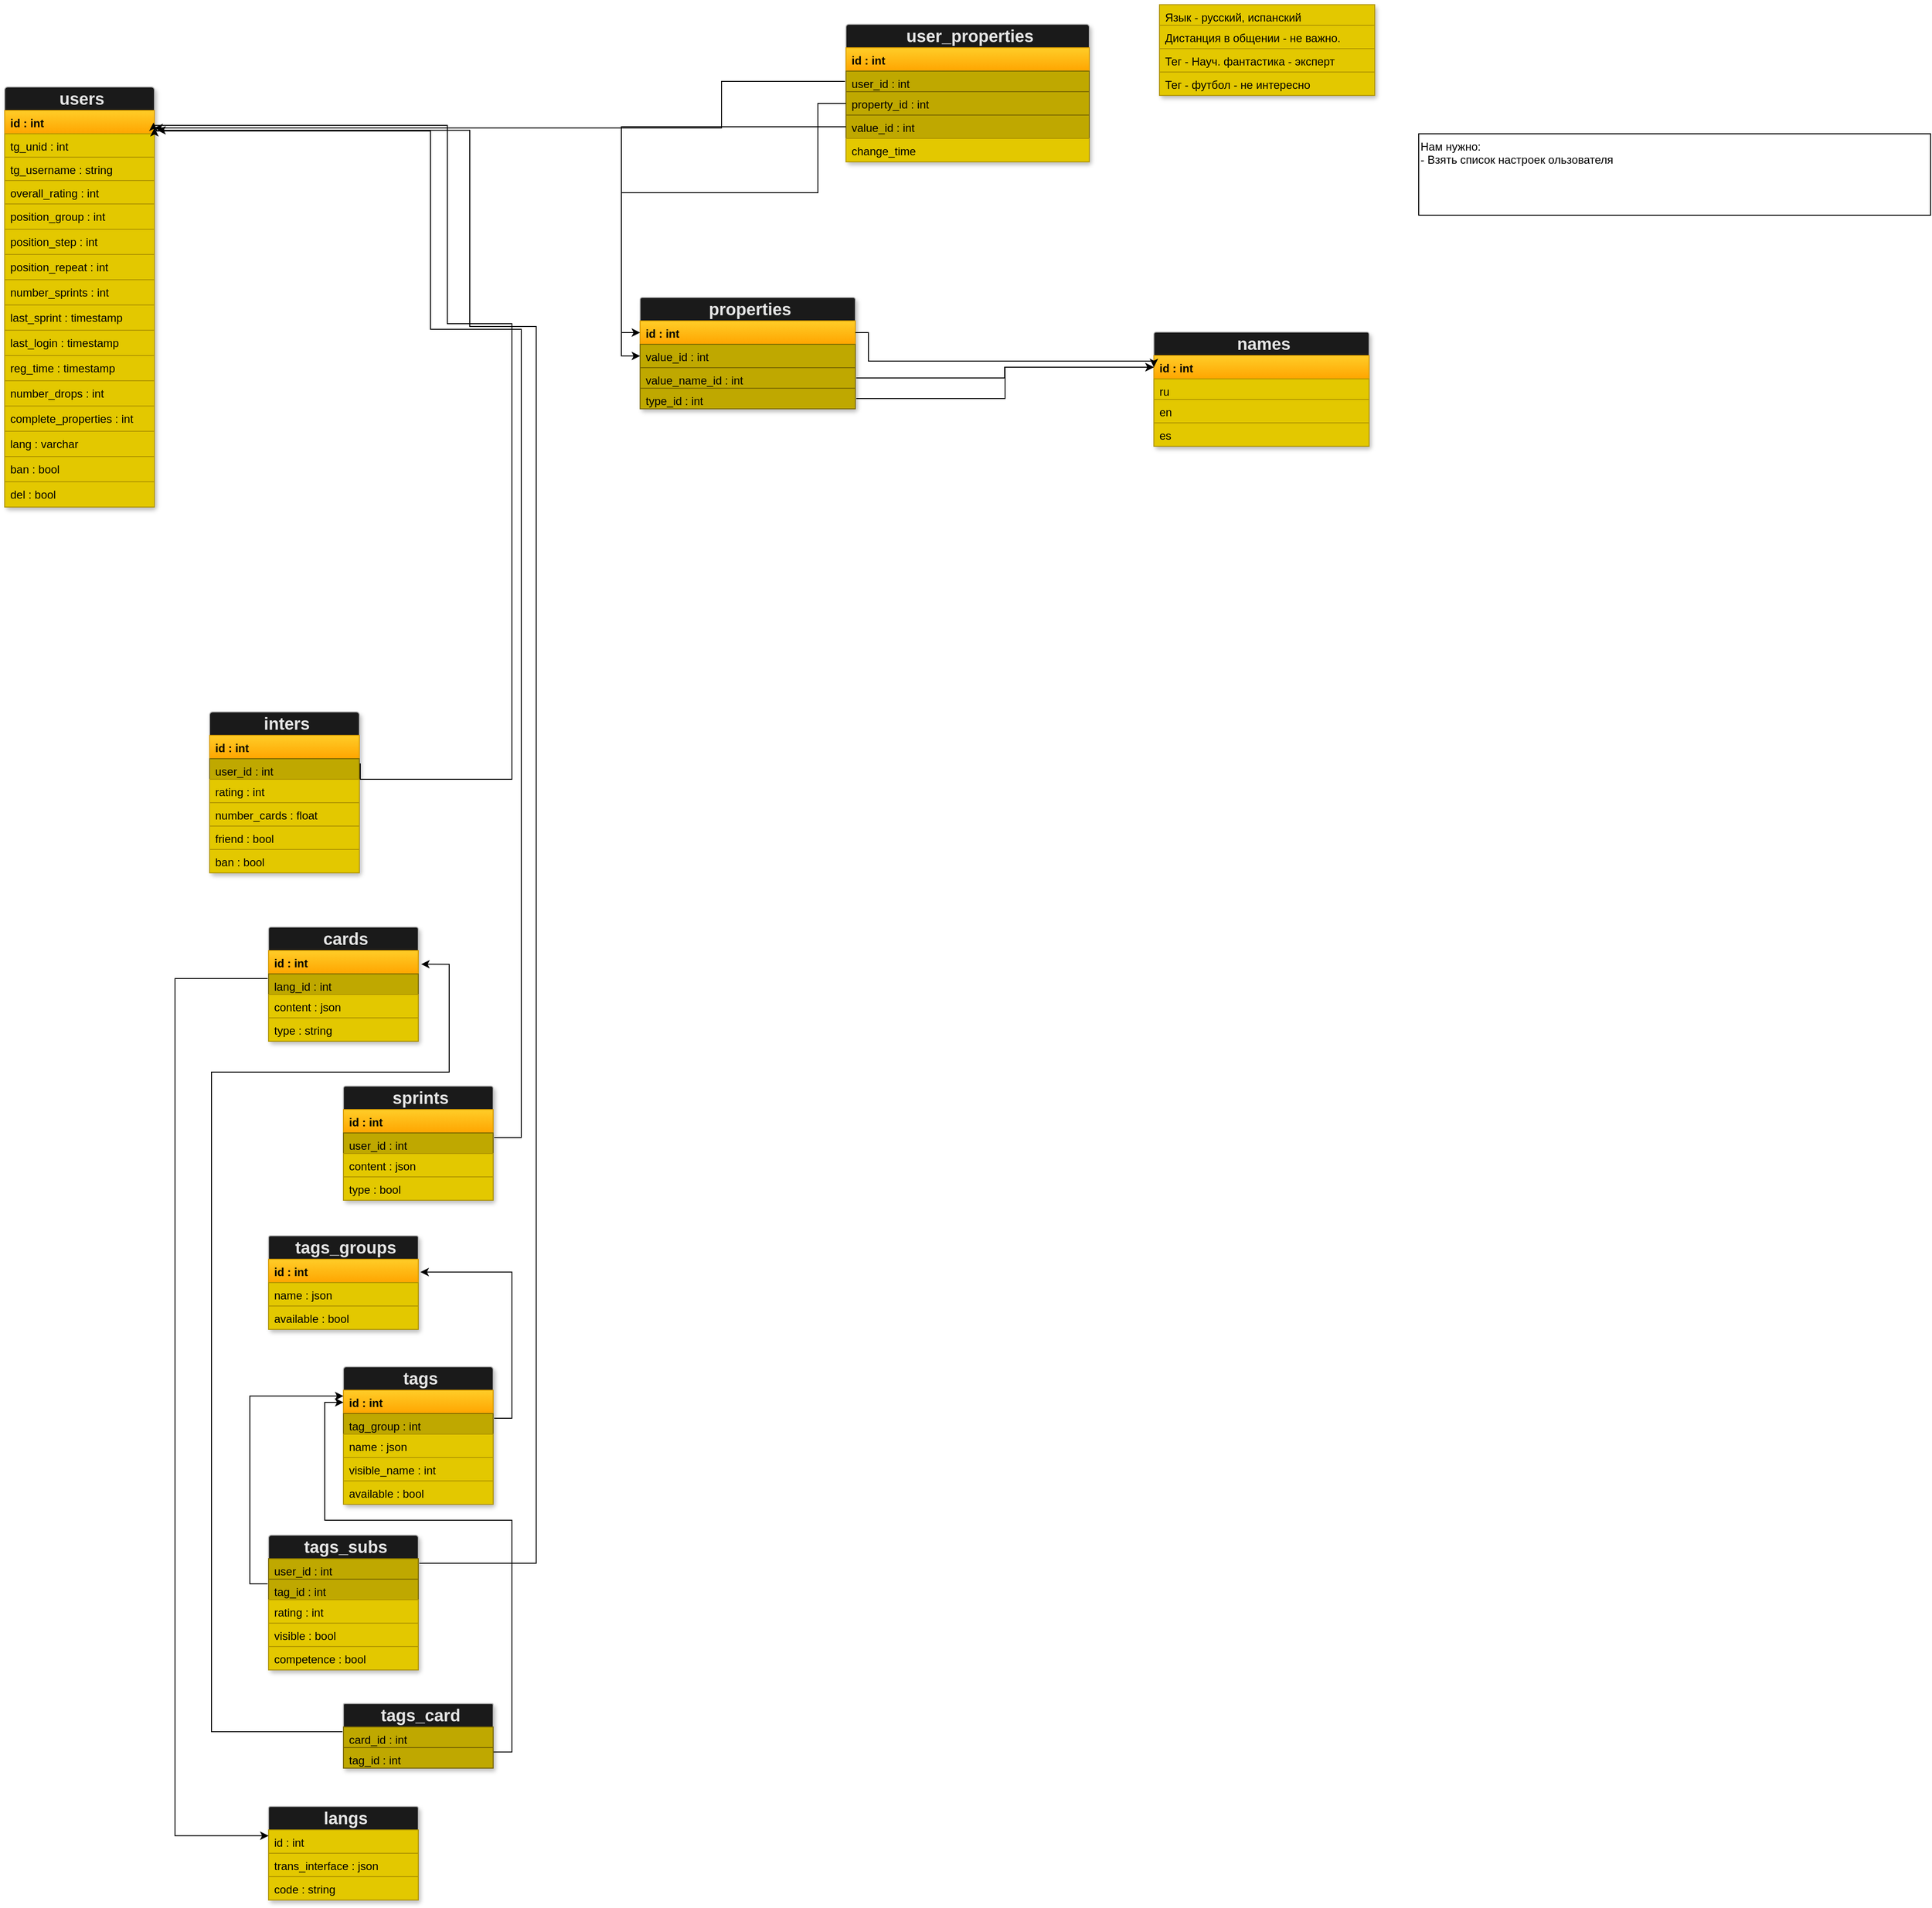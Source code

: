 <mxfile>
    <diagram id="8jtwp23gU4bW0mw1dv8f" name="Page-1">
        <mxGraphModel dx="-120" dy="2761" grid="0" gridSize="10" guides="1" tooltips="1" connect="1" arrows="1" fold="1" page="1" pageScale="1" pageWidth="1169" pageHeight="1654" background="none" math="0" shadow="0">
            <root>
                <mxCell id="0"/>
                <mxCell id="1" parent="0"/>
                <mxCell id="276" value="" style="fontStyle=1;align=center;verticalAlign=top;childLayout=stackLayout;horizontal=1;horizontalStack=0;resizeParent=1;resizeParentMax=0;resizeLast=0;marginBottom=0;fontColor=#ffffff;shadow=1;rounded=1;arcSize=2;strokeWidth=1;sketch=0;fillColor=#1A1A1A;strokeColor=#B3B3B3;" parent="1" vertex="1">
                    <mxGeometry x="1251" y="-305" width="160" height="449" as="geometry"/>
                </mxCell>
                <object label="&lt;b&gt;&lt;font style=&quot;font-size: 18px&quot; color=&quot;#e6e6e6&quot;&gt;users&lt;/font&gt;&lt;/b&gt;" info="Пользователь" id="277">
                    <mxCell style="html=1;align=center;spacingLeft=4;verticalAlign=middle;strokeColor=none;fillColor=none;" parent="276" vertex="1">
                        <mxGeometry width="160" height="25" as="geometry"/>
                    </mxCell>
                </object>
                <object label="&lt;b&gt;id : int&lt;/b&gt;" info="id пользователяid пользователя" id="ulDhrrkaClvxFThi6MSQ-304">
                    <mxCell style="html=1;align=left;spacingLeft=4;verticalAlign=top;strokeColor=#d79b00;fillColor=#ffcd28;gradientColor=#ffa500;fontColor=#000000;" parent="276" vertex="1">
                        <mxGeometry y="25" width="160" height="25" as="geometry"/>
                    </mxCell>
                </object>
                <object label="tg_unid : int" info="id в телеграме&#10;" id="279">
                    <mxCell style="html=1;align=left;spacingLeft=4;verticalAlign=top;strokeColor=#B09500;fillColor=#e3c800;fontFamily=Helvetica;fontStyle=0;fontColor=#000000;rounded=0;" parent="276" vertex="1">
                        <mxGeometry y="50" width="160" height="25" as="geometry"/>
                    </mxCell>
                </object>
                <object label="tg_username : string" info="логин в Телеграме" id="281">
                    <mxCell style="html=1;align=left;spacingLeft=4;verticalAlign=top;strokeColor=#B09500;fillColor=#e3c800;fontColor=#000000;rounded=0;" parent="276" vertex="1">
                        <mxGeometry y="75" width="160" height="25" as="geometry"/>
                    </mxCell>
                </object>
                <object label="overall_rating : int" info="общий рейтинг " id="282">
                    <mxCell style="html=1;align=left;spacingLeft=4;verticalAlign=top;strokeColor=#B09500;fillColor=#e3c800;fontColor=#000000;rounded=0;" parent="276" vertex="1">
                        <mxGeometry y="100" width="160" height="25" as="geometry"/>
                    </mxCell>
                </object>
                <object label="position_group : int" info="позиция сприрта - группа" id="284">
                    <mxCell style="html=1;align=left;spacingLeft=4;verticalAlign=top;strokeColor=#B09500;fillColor=#e3c800;fontColor=#000000;rounded=0;" parent="276" vertex="1">
                        <mxGeometry y="125" width="160" height="27" as="geometry"/>
                    </mxCell>
                </object>
                <object label="position_step : int" info="позиция спринта - шаг" id="285">
                    <mxCell style="html=1;align=left;spacingLeft=4;verticalAlign=top;strokeColor=#B09500;fillColor=#e3c800;fontColor=#000000;rounded=0;" parent="276" vertex="1">
                        <mxGeometry y="152" width="160" height="27" as="geometry"/>
                    </mxCell>
                </object>
                <object label="position_repeat : int" info="позиция сприрта - повторение" id="286">
                    <mxCell style="html=1;align=left;spacingLeft=4;verticalAlign=top;strokeColor=#B09500;fillColor=#e3c800;fontColor=#000000;rounded=0;" parent="276" vertex="1">
                        <mxGeometry y="179" width="160" height="27" as="geometry"/>
                    </mxCell>
                </object>
                <object label="number_sprints : int" info="количество пройденных спринтов" id="AUB26RSTQEKobNsoN68l-286">
                    <mxCell style="html=1;align=left;spacingLeft=4;verticalAlign=top;strokeColor=#B09500;fillColor=#e3c800;fontColor=#000000;rounded=0;" parent="276" vertex="1">
                        <mxGeometry y="206" width="160" height="27" as="geometry"/>
                    </mxCell>
                </object>
                <object label="last_sprint : timestamp" info="время последнего спринта" id="Uek7lsJdRdBJGBdZfz5D-390">
                    <mxCell style="html=1;align=left;spacingLeft=4;verticalAlign=top;strokeColor=#B09500;fillColor=#e3c800;fontColor=#000000;rounded=0;" parent="276" vertex="1">
                        <mxGeometry y="233" width="160" height="27" as="geometry"/>
                    </mxCell>
                </object>
                <object label="last_login : timestamp" info="дата последнего входа" id="Uek7lsJdRdBJGBdZfz5D-391">
                    <mxCell style="html=1;align=left;spacingLeft=4;verticalAlign=top;strokeColor=#B09500;fillColor=#e3c800;fontColor=#000000;rounded=0;" parent="276" vertex="1">
                        <mxGeometry y="260" width="160" height="27" as="geometry"/>
                    </mxCell>
                </object>
                <object label="reg_time : timestamp" info="время регистрации" id="1ZibINlpXi57PXiwGVd7-287">
                    <mxCell style="html=1;align=left;spacingLeft=4;verticalAlign=top;strokeColor=#B09500;fillColor=#e3c800;fontColor=#000000;rounded=0;" parent="276" vertex="1">
                        <mxGeometry y="287" width="160" height="27" as="geometry"/>
                    </mxCell>
                </object>
                <object label="number_drops : int" info="количество сбросов аккаунта" id="AUB26RSTQEKobNsoN68l-287">
                    <mxCell style="html=1;align=left;spacingLeft=4;verticalAlign=top;strokeColor=#B09500;fillColor=#e3c800;fontColor=#000000;rounded=0;" parent="276" vertex="1">
                        <mxGeometry y="314" width="160" height="27" as="geometry"/>
                    </mxCell>
                </object>
                <object label="complete_properties : int&amp;nbsp;" info="Количество заполненных элементов профиля (теги, языки, вопросы по типажу)" id="mk6PcgkKoeETuqD1kvEl-294">
                    <mxCell style="html=1;align=left;spacingLeft=4;verticalAlign=top;strokeColor=#B09500;fillColor=#e3c800;fontColor=#000000;rounded=0;" parent="276" vertex="1">
                        <mxGeometry y="341" width="160" height="27" as="geometry"/>
                    </mxCell>
                </object>
                <object label="lang : varchar" info="основной язык пользователя" id="mk6PcgkKoeETuqD1kvEl-311">
                    <mxCell style="html=1;align=left;spacingLeft=4;verticalAlign=top;strokeColor=#B09500;fillColor=#e3c800;fontColor=#000000;rounded=0;" parent="276" vertex="1">
                        <mxGeometry y="368" width="160" height="27" as="geometry"/>
                    </mxCell>
                </object>
                <object label="ban : bool" info="забанен" id="AUB26RSTQEKobNsoN68l-299">
                    <mxCell style="html=1;align=left;spacingLeft=4;verticalAlign=top;strokeColor=#B09500;fillColor=#e3c800;fontColor=#000000;rounded=0;arcSize=18;" parent="276" vertex="1">
                        <mxGeometry y="395" width="160" height="27" as="geometry"/>
                    </mxCell>
                </object>
                <object label="del : bool" info="Флаг при удалении аккаунта юзера" id="324">
                    <mxCell style="html=1;align=left;spacingLeft=4;verticalAlign=top;strokeColor=#B09500;fillColor=#e3c800;fontColor=#000000;rounded=0;" parent="276" vertex="1">
                        <mxGeometry y="422" width="160" height="27" as="geometry"/>
                    </mxCell>
                </object>
                <mxCell id="WPP_zeftdr__bgNG3jnp-286" value="" style="fontStyle=1;align=center;verticalAlign=top;childLayout=stackLayout;horizontal=1;horizontalStack=0;resizeParent=1;resizeParentMax=0;resizeLast=0;marginBottom=0;fontColor=#ffffff;shadow=1;rounded=1;arcSize=2;strokeWidth=1;sketch=0;fillColor=#1A1A1A;strokeColor=#B3B3B3;" parent="1" vertex="1">
                    <mxGeometry x="1470" y="363" width="160" height="172" as="geometry"/>
                </mxCell>
                <object label="&lt;b&gt;&lt;font style=&quot;font-size: 18px&quot; color=&quot;#e6e6e6&quot;&gt;inters&lt;/font&gt;&lt;/b&gt;" info="Собеседник" id="WPP_zeftdr__bgNG3jnp-287">
                    <mxCell style="html=1;align=center;spacingLeft=4;verticalAlign=middle;strokeColor=none;fillColor=none;" parent="WPP_zeftdr__bgNG3jnp-286" vertex="1">
                        <mxGeometry width="160" height="25" as="geometry"/>
                    </mxCell>
                </object>
                <object label="&lt;b&gt;id : int&lt;/b&gt;" info="id собеседника пользователя" id="WPP_zeftdr__bgNG3jnp-288">
                    <mxCell style="html=1;align=left;spacingLeft=4;verticalAlign=top;strokeColor=#d79b00;fillColor=#ffcd28;gradientColor=#ffa500;fontColor=#000000;" parent="WPP_zeftdr__bgNG3jnp-286" vertex="1">
                        <mxGeometry y="25" width="160" height="25" as="geometry"/>
                    </mxCell>
                </object>
                <object label="user_id : int" info="id пользователя" id="WPP_zeftdr__bgNG3jnp-293">
                    <mxCell style="html=1;align=left;spacingLeft=4;verticalAlign=top;fontColor=#000000;strokeWidth=1;strokeColor=#7A6800;perimeterSpacing=1;fillColor=#BFA800;" parent="WPP_zeftdr__bgNG3jnp-286" vertex="1">
                        <mxGeometry y="50" width="160" height="22" as="geometry"/>
                    </mxCell>
                </object>
                <mxCell id="WPP_zeftdr__bgNG3jnp-289" value="rating : int" style="html=1;align=left;spacingLeft=4;verticalAlign=top;strokeColor=#B09500;fillColor=#e3c800;fontFamily=Helvetica;fontStyle=0;fontColor=#000000;" parent="WPP_zeftdr__bgNG3jnp-286" vertex="1">
                    <mxGeometry y="72" width="160" height="25" as="geometry"/>
                </mxCell>
                <object label="number_cards : float" info="количество показов карточки за спринт. если меньше 1 - это вероятность" id="WPP_zeftdr__bgNG3jnp-290">
                    <mxCell style="html=1;align=left;spacingLeft=4;verticalAlign=top;strokeColor=#B09500;fillColor=#e3c800;fontColor=#000000;" parent="WPP_zeftdr__bgNG3jnp-286" vertex="1">
                        <mxGeometry y="97" width="160" height="25" as="geometry"/>
                    </mxCell>
                </object>
                <object label="friend : bool" info="является другом" id="WPP_zeftdr__bgNG3jnp-291">
                    <mxCell style="html=1;align=left;spacingLeft=4;verticalAlign=top;strokeColor=#B09500;fillColor=#e3c800;fontColor=#000000;" parent="WPP_zeftdr__bgNG3jnp-286" vertex="1">
                        <mxGeometry y="122" width="160" height="25" as="geometry"/>
                    </mxCell>
                </object>
                <object label="ban : bool" info="забанен" id="WPP_zeftdr__bgNG3jnp-292">
                    <mxCell style="html=1;align=left;spacingLeft=4;verticalAlign=top;strokeColor=#B09500;fillColor=#e3c800;fontColor=#000000;rounded=0;" parent="WPP_zeftdr__bgNG3jnp-286" vertex="1">
                        <mxGeometry y="147" width="160" height="25" as="geometry"/>
                    </mxCell>
                </object>
                <mxCell id="Uek7lsJdRdBJGBdZfz5D-287" value="" style="fontStyle=1;align=center;verticalAlign=top;childLayout=stackLayout;horizontal=1;horizontalStack=0;resizeParent=1;resizeParentMax=0;resizeLast=0;marginBottom=0;fontColor=#ffffff;shadow=1;rounded=1;arcSize=2;strokeWidth=1;sketch=0;fillColor=#1A1A1A;strokeColor=#B3B3B3;" parent="1" vertex="1">
                    <mxGeometry x="1533" y="593" width="160" height="122" as="geometry"/>
                </mxCell>
                <object label="&lt;b&gt;&lt;font style=&quot;font-size: 18px&quot; color=&quot;#e6e6e6&quot;&gt;cards&lt;/font&gt;&lt;/b&gt;" info="Карточки" id="Uek7lsJdRdBJGBdZfz5D-288">
                    <mxCell style="html=1;align=center;spacingLeft=4;verticalAlign=middle;strokeColor=none;fillColor=none;" parent="Uek7lsJdRdBJGBdZfz5D-287" vertex="1">
                        <mxGeometry width="160" height="25" as="geometry"/>
                    </mxCell>
                </object>
                <object label="&lt;b&gt;id : int&lt;/b&gt;" info="id карточки" id="Uek7lsJdRdBJGBdZfz5D-289">
                    <mxCell style="html=1;align=left;spacingLeft=4;verticalAlign=top;strokeColor=#d79b00;fillColor=#ffcd28;gradientColor=#ffa500;fontColor=#000000;" parent="Uek7lsJdRdBJGBdZfz5D-287" vertex="1">
                        <mxGeometry y="25" width="160" height="25" as="geometry"/>
                    </mxCell>
                </object>
                <object label="lang_id : int" info="id языка карточк" id="Uek7lsJdRdBJGBdZfz5D-290">
                    <mxCell style="html=1;align=left;spacingLeft=4;verticalAlign=top;fontColor=#000000;strokeWidth=1;strokeColor=#7A6800;perimeterSpacing=1;fillColor=#BFA800;" parent="Uek7lsJdRdBJGBdZfz5D-287" vertex="1">
                        <mxGeometry y="50" width="160" height="22" as="geometry"/>
                    </mxCell>
                </object>
                <object label="content : json" info="контент в карточке" id="Uek7lsJdRdBJGBdZfz5D-291">
                    <mxCell style="html=1;align=left;spacingLeft=4;verticalAlign=top;strokeColor=#B09500;fillColor=#e3c800;fontFamily=Helvetica;fontStyle=0;fontColor=#000000;" parent="Uek7lsJdRdBJGBdZfz5D-287" vertex="1">
                        <mxGeometry y="72" width="160" height="25" as="geometry"/>
                    </mxCell>
                </object>
                <object label="type : string" info="тип карточки" id="Uek7lsJdRdBJGBdZfz5D-292">
                    <mxCell style="html=1;align=left;spacingLeft=4;verticalAlign=top;strokeColor=#B09500;fillColor=#e3c800;fontColor=#000000;" parent="Uek7lsJdRdBJGBdZfz5D-287" vertex="1">
                        <mxGeometry y="97" width="160" height="25" as="geometry"/>
                    </mxCell>
                </object>
                <mxCell id="Uek7lsJdRdBJGBdZfz5D-295" value="" style="fontStyle=1;align=center;verticalAlign=top;childLayout=stackLayout;horizontal=1;horizontalStack=0;resizeParent=1;resizeParentMax=0;resizeLast=0;marginBottom=0;fontColor=#ffffff;shadow=1;rounded=1;arcSize=2;strokeWidth=1;sketch=0;fillColor=#1A1A1A;strokeColor=#B3B3B3;" parent="1" vertex="1">
                    <mxGeometry x="1613" y="763" width="160" height="122" as="geometry"/>
                </mxCell>
                <object label="&lt;b&gt;&lt;font style=&quot;font-size: 18px&quot; color=&quot;#e6e6e6&quot;&gt;sprints&lt;/font&gt;&lt;/b&gt;" info="Спринты" id="Uek7lsJdRdBJGBdZfz5D-296">
                    <mxCell style="html=1;align=center;spacingLeft=4;verticalAlign=middle;strokeColor=none;fillColor=none;" parent="Uek7lsJdRdBJGBdZfz5D-295" vertex="1">
                        <mxGeometry width="160" height="25" as="geometry"/>
                    </mxCell>
                </object>
                <object label="&lt;b&gt;id : int&lt;/b&gt;" info="id спринта" id="Uek7lsJdRdBJGBdZfz5D-297">
                    <mxCell style="html=1;align=left;spacingLeft=4;verticalAlign=top;strokeColor=#d79b00;fillColor=#ffcd28;gradientColor=#ffa500;fontColor=#000000;" parent="Uek7lsJdRdBJGBdZfz5D-295" vertex="1">
                        <mxGeometry y="25" width="160" height="25" as="geometry"/>
                    </mxCell>
                </object>
                <object label="user_id : int" info="id пользователя" id="Uek7lsJdRdBJGBdZfz5D-298">
                    <mxCell style="html=1;align=left;spacingLeft=4;verticalAlign=top;fontColor=#000000;strokeWidth=1;strokeColor=#7A6800;perimeterSpacing=1;fillColor=#BFA800;" parent="Uek7lsJdRdBJGBdZfz5D-295" vertex="1">
                        <mxGeometry y="50" width="160" height="22" as="geometry"/>
                    </mxCell>
                </object>
                <object label="content : json" info="содержимое спринта" id="Uek7lsJdRdBJGBdZfz5D-299">
                    <mxCell style="html=1;align=left;spacingLeft=4;verticalAlign=top;strokeColor=#B09500;fillColor=#e3c800;fontFamily=Helvetica;fontStyle=0;fontColor=#000000;" parent="Uek7lsJdRdBJGBdZfz5D-295" vertex="1">
                        <mxGeometry y="72" width="160" height="25" as="geometry"/>
                    </mxCell>
                </object>
                <object label="type : bool" info="Пройден/ не пройден" id="Uek7lsJdRdBJGBdZfz5D-300">
                    <mxCell style="html=1;align=left;spacingLeft=4;verticalAlign=top;strokeColor=#B09500;fillColor=#e3c800;fontColor=#000000;" parent="Uek7lsJdRdBJGBdZfz5D-295" vertex="1">
                        <mxGeometry y="97" width="160" height="25" as="geometry"/>
                    </mxCell>
                </object>
                <mxCell id="Uek7lsJdRdBJGBdZfz5D-306" style="edgeStyle=orthogonalEdgeStyle;rounded=0;orthogonalLoop=1;jettySize=auto;html=1;exitX=1;exitY=0.25;exitDx=0;exitDy=0;fontFamily=Helvetica;fontColor=#000000;entryX=0.994;entryY=0.52;entryDx=0;entryDy=0;entryPerimeter=0;" parent="1" source="WPP_zeftdr__bgNG3jnp-293" target="ulDhrrkaClvxFThi6MSQ-304" edge="1">
                    <mxGeometry relative="1" as="geometry">
                        <mxPoint x="1744" y="51" as="targetPoint"/>
                        <Array as="points">
                            <mxPoint x="1793" y="435"/>
                            <mxPoint x="1793" y="-52"/>
                            <mxPoint x="1724" y="-52"/>
                            <mxPoint x="1724" y="-264"/>
                        </Array>
                    </mxGeometry>
                </mxCell>
                <mxCell id="Uek7lsJdRdBJGBdZfz5D-307" style="edgeStyle=orthogonalEdgeStyle;rounded=0;orthogonalLoop=1;jettySize=auto;html=1;exitX=1;exitY=0.25;exitDx=0;exitDy=0;fontFamily=Helvetica;fontColor=#000000;entryX=1;entryY=0.75;entryDx=0;entryDy=0;" parent="1" source="Uek7lsJdRdBJGBdZfz5D-298" target="ulDhrrkaClvxFThi6MSQ-304" edge="1">
                    <mxGeometry relative="1" as="geometry">
                        <Array as="points">
                            <mxPoint x="1803" y="818"/>
                            <mxPoint x="1803" y="-46"/>
                            <mxPoint x="1706" y="-46"/>
                            <mxPoint x="1706" y="-258"/>
                        </Array>
                        <mxPoint x="1743" y="73" as="targetPoint"/>
                    </mxGeometry>
                </mxCell>
                <mxCell id="Uek7lsJdRdBJGBdZfz5D-308" value="" style="fontStyle=1;align=center;verticalAlign=top;childLayout=stackLayout;horizontal=1;horizontalStack=0;resizeParent=1;resizeParentMax=0;resizeLast=0;marginBottom=0;fontColor=#ffffff;shadow=1;rounded=1;arcSize=2;strokeWidth=1;sketch=0;fillColor=#1A1A1A;strokeColor=#B3B3B3;" parent="1" vertex="1">
                    <mxGeometry x="1533" y="923" width="160" height="100" as="geometry"/>
                </mxCell>
                <object label="&lt;b&gt;&lt;font style=&quot;font-size: 18px&quot; color=&quot;#e6e6e6&quot;&gt;tags_groups&lt;/font&gt;&lt;/b&gt;" info="Группа тегов" id="Uek7lsJdRdBJGBdZfz5D-309">
                    <mxCell style="html=1;align=center;spacingLeft=4;verticalAlign=middle;strokeColor=none;fillColor=none;" parent="Uek7lsJdRdBJGBdZfz5D-308" vertex="1">
                        <mxGeometry width="160" height="25" as="geometry"/>
                    </mxCell>
                </object>
                <object label="&lt;b&gt;id : int&lt;/b&gt;" info="id группы тегов" id="Uek7lsJdRdBJGBdZfz5D-310">
                    <mxCell style="html=1;align=left;spacingLeft=4;verticalAlign=top;strokeColor=#d79b00;fillColor=#ffcd28;gradientColor=#ffa500;fontColor=#000000;" parent="Uek7lsJdRdBJGBdZfz5D-308" vertex="1">
                        <mxGeometry y="25" width="160" height="25" as="geometry"/>
                    </mxCell>
                </object>
                <object label="name : json" info="название группы тегов" id="Uek7lsJdRdBJGBdZfz5D-312">
                    <mxCell style="html=1;align=left;spacingLeft=4;verticalAlign=top;strokeColor=#B09500;fillColor=#e3c800;fontFamily=Helvetica;fontStyle=0;fontColor=#000000;" parent="Uek7lsJdRdBJGBdZfz5D-308" vertex="1">
                        <mxGeometry y="50" width="160" height="25" as="geometry"/>
                    </mxCell>
                </object>
                <object label="available : bool" info="выкл/вкл " id="Uek7lsJdRdBJGBdZfz5D-313">
                    <mxCell style="html=1;align=left;spacingLeft=4;verticalAlign=top;strokeColor=#B09500;fillColor=#e3c800;fontColor=#000000;" parent="Uek7lsJdRdBJGBdZfz5D-308" vertex="1">
                        <mxGeometry y="75" width="160" height="25" as="geometry"/>
                    </mxCell>
                </object>
                <mxCell id="Uek7lsJdRdBJGBdZfz5D-314" value="" style="fontStyle=1;align=center;verticalAlign=top;childLayout=stackLayout;horizontal=1;horizontalStack=0;resizeParent=1;resizeParentMax=0;resizeLast=0;marginBottom=0;fontColor=#ffffff;shadow=1;rounded=1;arcSize=2;strokeWidth=1;sketch=0;fillColor=#1A1A1A;strokeColor=#B3B3B3;" parent="1" vertex="1">
                    <mxGeometry x="1613" y="1063" width="160" height="147" as="geometry"/>
                </mxCell>
                <object label="&lt;b&gt;&lt;font style=&quot;font-size: 18px&quot; color=&quot;#e6e6e6&quot;&gt;tags&lt;/font&gt;&lt;/b&gt;" info="Теги" id="Uek7lsJdRdBJGBdZfz5D-315">
                    <mxCell style="html=1;align=center;spacingLeft=4;verticalAlign=middle;strokeColor=none;fillColor=none;" parent="Uek7lsJdRdBJGBdZfz5D-314" vertex="1">
                        <mxGeometry width="160" height="25" as="geometry"/>
                    </mxCell>
                </object>
                <object label="&lt;b&gt;id : int&lt;/b&gt;" info="id тега" id="Uek7lsJdRdBJGBdZfz5D-316">
                    <mxCell style="html=1;align=left;spacingLeft=4;verticalAlign=top;strokeColor=#d79b00;fillColor=#ffcd28;gradientColor=#ffa500;fontColor=#000000;" parent="Uek7lsJdRdBJGBdZfz5D-314" vertex="1">
                        <mxGeometry y="25" width="160" height="25" as="geometry"/>
                    </mxCell>
                </object>
                <object label="tag_group : int" info="группа тегов" id="Uek7lsJdRdBJGBdZfz5D-320">
                    <mxCell style="html=1;align=left;spacingLeft=4;verticalAlign=top;fontColor=#000000;strokeWidth=1;strokeColor=#7A6800;perimeterSpacing=1;fillColor=#BFA800;" parent="Uek7lsJdRdBJGBdZfz5D-314" vertex="1">
                        <mxGeometry y="50" width="160" height="22" as="geometry"/>
                    </mxCell>
                </object>
                <object label="name : json" info="название тега" id="Uek7lsJdRdBJGBdZfz5D-317">
                    <mxCell style="html=1;align=left;spacingLeft=4;verticalAlign=top;strokeColor=#B09500;fillColor=#e3c800;fontFamily=Helvetica;fontStyle=0;fontColor=#000000;" parent="Uek7lsJdRdBJGBdZfz5D-314" vertex="1">
                        <mxGeometry y="72" width="160" height="25" as="geometry"/>
                    </mxCell>
                </object>
                <object label="visible_name : int" info="например: слушаю, смотрю, поддерживаю (перевод)" id="Uek7lsJdRdBJGBdZfz5D-339">
                    <mxCell style="html=1;align=left;spacingLeft=4;verticalAlign=top;strokeColor=#B09500;fillColor=#e3c800;fontColor=#000000;" parent="Uek7lsJdRdBJGBdZfz5D-314" vertex="1">
                        <mxGeometry y="97" width="160" height="25" as="geometry"/>
                    </mxCell>
                </object>
                <object label="available : bool" info="выкл/вкл " id="Uek7lsJdRdBJGBdZfz5D-318">
                    <mxCell style="html=1;align=left;spacingLeft=4;verticalAlign=top;strokeColor=#B09500;fillColor=#e3c800;fontColor=#000000;" parent="Uek7lsJdRdBJGBdZfz5D-314" vertex="1">
                        <mxGeometry y="122" width="160" height="25" as="geometry"/>
                    </mxCell>
                </object>
                <mxCell id="Uek7lsJdRdBJGBdZfz5D-340" value="" style="fontStyle=1;align=center;verticalAlign=top;childLayout=stackLayout;horizontal=1;horizontalStack=0;resizeParent=1;resizeParentMax=0;resizeLast=0;marginBottom=0;fontColor=#ffffff;shadow=1;rounded=1;arcSize=2;strokeWidth=1;sketch=0;fillColor=#1A1A1A;strokeColor=#B3B3B3;" parent="1" vertex="1">
                    <mxGeometry x="1533" y="1243" width="160" height="144" as="geometry"/>
                </mxCell>
                <object label="&lt;b&gt;&lt;font style=&quot;font-size: 18px&quot; color=&quot;#e6e6e6&quot;&gt;tags_subs&lt;/font&gt;&lt;/b&gt;" info="Подписки пользователей по тегам" id="Uek7lsJdRdBJGBdZfz5D-341">
                    <mxCell style="html=1;align=center;spacingLeft=4;verticalAlign=middle;strokeColor=none;fillColor=none;" parent="Uek7lsJdRdBJGBdZfz5D-340" vertex="1">
                        <mxGeometry width="160" height="25" as="geometry"/>
                    </mxCell>
                </object>
                <object label="user_id : int" info="id пользователя" id="Uek7lsJdRdBJGBdZfz5D-343">
                    <mxCell style="html=1;align=left;spacingLeft=4;verticalAlign=top;fontColor=#000000;strokeWidth=1;strokeColor=#7A6800;perimeterSpacing=1;fillColor=#BFA800;" parent="Uek7lsJdRdBJGBdZfz5D-340" vertex="1">
                        <mxGeometry y="25" width="160" height="22" as="geometry"/>
                    </mxCell>
                </object>
                <object label="tag_id : int" info="id тега" id="Uek7lsJdRdBJGBdZfz5D-347">
                    <mxCell style="html=1;align=left;spacingLeft=4;verticalAlign=top;fontColor=#000000;strokeWidth=1;strokeColor=#7A6800;perimeterSpacing=1;fillColor=#BFA800;" parent="Uek7lsJdRdBJGBdZfz5D-340" vertex="1">
                        <mxGeometry y="47" width="160" height="22" as="geometry"/>
                    </mxCell>
                </object>
                <object label="rating : int" info="рейтинг по тегу" id="Uek7lsJdRdBJGBdZfz5D-344">
                    <mxCell style="html=1;align=left;spacingLeft=4;verticalAlign=top;strokeColor=#B09500;fillColor=#e3c800;fontFamily=Helvetica;fontStyle=0;fontColor=#000000;" parent="Uek7lsJdRdBJGBdZfz5D-340" vertex="1">
                        <mxGeometry y="69" width="160" height="25" as="geometry"/>
                    </mxCell>
                </object>
                <object label="visible : bool" info="отображение тега у пользователя" id="Uek7lsJdRdBJGBdZfz5D-345">
                    <mxCell style="html=1;align=left;spacingLeft=4;verticalAlign=top;strokeColor=#B09500;fillColor=#e3c800;fontColor=#000000;" parent="Uek7lsJdRdBJGBdZfz5D-340" vertex="1">
                        <mxGeometry y="94" width="160" height="25" as="geometry"/>
                    </mxCell>
                </object>
                <object label="competence : bool" info="компетентность" id="Uek7lsJdRdBJGBdZfz5D-346">
                    <mxCell style="html=1;align=left;spacingLeft=4;verticalAlign=top;strokeColor=#B09500;fillColor=#e3c800;fontColor=#000000;" parent="Uek7lsJdRdBJGBdZfz5D-340" vertex="1">
                        <mxGeometry y="119" width="160" height="25" as="geometry"/>
                    </mxCell>
                </object>
                <mxCell id="Uek7lsJdRdBJGBdZfz5D-375" style="edgeStyle=orthogonalEdgeStyle;rounded=0;orthogonalLoop=1;jettySize=auto;html=1;exitX=1;exitY=0.75;exitDx=0;exitDy=0;fontFamily=Helvetica;fontColor=#000000;" parent="1" source="Uek7lsJdRdBJGBdZfz5D-348" target="Uek7lsJdRdBJGBdZfz5D-316" edge="1">
                    <mxGeometry relative="1" as="geometry">
                        <mxPoint x="1612" y="1101" as="targetPoint"/>
                        <Array as="points">
                            <mxPoint x="1793" y="1475"/>
                            <mxPoint x="1793" y="1227"/>
                            <mxPoint x="1593" y="1227"/>
                            <mxPoint x="1593" y="1101"/>
                        </Array>
                    </mxGeometry>
                </mxCell>
                <mxCell id="Uek7lsJdRdBJGBdZfz5D-348" value="" style="fontStyle=1;align=center;verticalAlign=top;childLayout=stackLayout;horizontal=1;horizontalStack=0;resizeParent=1;resizeParentMax=0;resizeLast=0;marginBottom=0;fontColor=#ffffff;shadow=1;rounded=1;arcSize=2;strokeWidth=1;sketch=0;fillColor=#1A1A1A;strokeColor=#B3B3B3;" parent="1" vertex="1">
                    <mxGeometry x="1613" y="1423" width="160" height="69" as="geometry"/>
                </mxCell>
                <object label="&lt;b&gt;&lt;font style=&quot;font-size: 18px&quot; color=&quot;#e6e6e6&quot;&gt;tags_card&lt;/font&gt;&lt;/b&gt;" info="Теги карточек" id="Uek7lsJdRdBJGBdZfz5D-349">
                    <mxCell style="html=1;align=center;spacingLeft=4;verticalAlign=middle;strokeColor=none;fillColor=none;" parent="Uek7lsJdRdBJGBdZfz5D-348" vertex="1">
                        <mxGeometry width="160" height="25" as="geometry"/>
                    </mxCell>
                </object>
                <object label="card_id : int" info="id карточки" id="Uek7lsJdRdBJGBdZfz5D-350">
                    <mxCell style="html=1;align=left;spacingLeft=4;verticalAlign=top;fontColor=#000000;strokeWidth=1;strokeColor=#7A6800;perimeterSpacing=1;fillColor=#BFA800;" parent="Uek7lsJdRdBJGBdZfz5D-348" vertex="1">
                        <mxGeometry y="25" width="160" height="22" as="geometry"/>
                    </mxCell>
                </object>
                <object label="tag_id : int" info="id тега" id="Uek7lsJdRdBJGBdZfz5D-351">
                    <mxCell style="html=1;align=left;spacingLeft=4;verticalAlign=top;fontColor=#000000;strokeWidth=1;strokeColor=#7A6800;perimeterSpacing=1;fillColor=#BFA800;" parent="Uek7lsJdRdBJGBdZfz5D-348" vertex="1">
                        <mxGeometry y="47" width="160" height="22" as="geometry"/>
                    </mxCell>
                </object>
                <mxCell id="Uek7lsJdRdBJGBdZfz5D-355" value="" style="fontStyle=1;align=center;verticalAlign=top;childLayout=stackLayout;horizontal=1;horizontalStack=0;resizeParent=1;resizeParentMax=0;resizeLast=0;marginBottom=0;fontColor=#ffffff;shadow=1;rounded=1;arcSize=2;strokeWidth=1;sketch=0;fillColor=#1A1A1A;strokeColor=#B3B3B3;" parent="1" vertex="1">
                    <mxGeometry x="1533" y="1533" width="160" height="100" as="geometry"/>
                </mxCell>
                <object label="&lt;b&gt;&lt;font style=&quot;font-size: 18px&quot; color=&quot;#e6e6e6&quot;&gt;langs&lt;/font&gt;&lt;/b&gt;" info="язык" id="Uek7lsJdRdBJGBdZfz5D-356">
                    <mxCell style="html=1;align=center;spacingLeft=4;verticalAlign=middle;strokeColor=none;fillColor=none;" parent="Uek7lsJdRdBJGBdZfz5D-355" vertex="1">
                        <mxGeometry width="160" height="25" as="geometry"/>
                    </mxCell>
                </object>
                <object label="id : int" info="id языка" id="Uek7lsJdRdBJGBdZfz5D-360">
                    <mxCell style="html=1;align=left;spacingLeft=4;verticalAlign=top;strokeColor=#B09500;fillColor=#e3c800;fontColor=#000000;" parent="Uek7lsJdRdBJGBdZfz5D-355" vertex="1">
                        <mxGeometry y="25" width="160" height="25" as="geometry"/>
                    </mxCell>
                </object>
                <object label="trans_interface : json" info="переводы интерфейса на языки" id="Uek7lsJdRdBJGBdZfz5D-361">
                    <mxCell style="html=1;align=left;spacingLeft=4;verticalAlign=top;strokeColor=#B09500;fillColor=#e3c800;fontColor=#000000;" parent="Uek7lsJdRdBJGBdZfz5D-355" vertex="1">
                        <mxGeometry y="50" width="160" height="25" as="geometry"/>
                    </mxCell>
                </object>
                <object label="code : string" info="короткий код языка (en, us, ru, ...)" id="Uek7lsJdRdBJGBdZfz5D-362">
                    <mxCell style="html=1;align=left;spacingLeft=4;verticalAlign=top;strokeColor=#B09500;fillColor=#e3c800;fontColor=#000000;" parent="Uek7lsJdRdBJGBdZfz5D-355" vertex="1">
                        <mxGeometry y="75" width="160" height="25" as="geometry"/>
                    </mxCell>
                </object>
                <mxCell id="Uek7lsJdRdBJGBdZfz5D-369" style="edgeStyle=orthogonalEdgeStyle;rounded=0;orthogonalLoop=1;jettySize=auto;html=1;exitX=0;exitY=0.25;exitDx=0;exitDy=0;fontFamily=Helvetica;fontColor=#000000;entryX=0;entryY=0.25;entryDx=0;entryDy=0;" parent="1" source="Uek7lsJdRdBJGBdZfz5D-290" target="Uek7lsJdRdBJGBdZfz5D-360" edge="1">
                    <mxGeometry relative="1" as="geometry">
                        <mxPoint x="1404.167" y="1579.833" as="targetPoint"/>
                        <Array as="points">
                            <mxPoint x="1433" y="648"/>
                            <mxPoint x="1433" y="1564"/>
                        </Array>
                    </mxGeometry>
                </mxCell>
                <mxCell id="Uek7lsJdRdBJGBdZfz5D-371" style="edgeStyle=orthogonalEdgeStyle;rounded=0;orthogonalLoop=1;jettySize=auto;html=1;exitX=1;exitY=0.25;exitDx=0;exitDy=0;fontFamily=Helvetica;fontColor=#000000;entryX=1.019;entryY=0.103;entryDx=0;entryDy=0;entryPerimeter=0;" parent="1" source="Uek7lsJdRdBJGBdZfz5D-343" target="276" edge="1">
                    <mxGeometry relative="1" as="geometry">
                        <mxPoint x="1743" y="43" as="targetPoint"/>
                        <Array as="points">
                            <mxPoint x="1819" y="1273"/>
                            <mxPoint x="1819" y="-49"/>
                            <mxPoint x="1748" y="-49"/>
                            <mxPoint x="1748" y="-259"/>
                        </Array>
                    </mxGeometry>
                </mxCell>
                <mxCell id="Uek7lsJdRdBJGBdZfz5D-372" style="edgeStyle=orthogonalEdgeStyle;rounded=0;orthogonalLoop=1;jettySize=auto;html=1;exitX=0;exitY=0.25;exitDx=0;exitDy=0;fontFamily=Helvetica;fontColor=#000000;entryX=1.019;entryY=0.587;entryDx=0;entryDy=0;entryPerimeter=0;" parent="1" source="Uek7lsJdRdBJGBdZfz5D-350" target="Uek7lsJdRdBJGBdZfz5D-289" edge="1">
                    <mxGeometry relative="1" as="geometry">
                        <mxPoint x="1732" y="638" as="targetPoint"/>
                        <Array as="points">
                            <mxPoint x="1472" y="1453"/>
                            <mxPoint x="1472" y="748"/>
                            <mxPoint x="1726" y="748"/>
                            <mxPoint x="1726" y="633"/>
                        </Array>
                    </mxGeometry>
                </mxCell>
                <mxCell id="Uek7lsJdRdBJGBdZfz5D-373" style="edgeStyle=orthogonalEdgeStyle;rounded=0;orthogonalLoop=1;jettySize=auto;html=1;exitX=1;exitY=0.25;exitDx=0;exitDy=0;entryX=1.014;entryY=0.387;entryDx=0;entryDy=0;entryPerimeter=0;fontFamily=Helvetica;fontColor=#000000;" parent="1" source="Uek7lsJdRdBJGBdZfz5D-320" target="Uek7lsJdRdBJGBdZfz5D-308" edge="1">
                    <mxGeometry relative="1" as="geometry">
                        <Array as="points">
                            <mxPoint x="1793" y="1118"/>
                            <mxPoint x="1793" y="962"/>
                        </Array>
                    </mxGeometry>
                </mxCell>
                <mxCell id="Uek7lsJdRdBJGBdZfz5D-377" style="edgeStyle=orthogonalEdgeStyle;rounded=0;orthogonalLoop=1;jettySize=auto;html=1;exitX=0;exitY=0.25;exitDx=0;exitDy=0;entryX=0;entryY=0.25;entryDx=0;entryDy=0;fontFamily=Helvetica;fontColor=#000000;" parent="1" source="Uek7lsJdRdBJGBdZfz5D-347" target="Uek7lsJdRdBJGBdZfz5D-316" edge="1">
                    <mxGeometry relative="1" as="geometry"/>
                </mxCell>
                <mxCell id="287" value="" style="fontStyle=1;align=center;verticalAlign=top;childLayout=stackLayout;horizontal=1;horizontalStack=0;resizeParent=1;resizeParentMax=0;resizeLast=0;marginBottom=0;fontColor=#ffffff;shadow=1;rounded=1;arcSize=2;strokeWidth=1;sketch=0;fillColor=#1A1A1A;strokeColor=#B3B3B3;" parent="1" vertex="1">
                    <mxGeometry x="2150" y="-372" width="260" height="147" as="geometry"/>
                </mxCell>
                <object label="&lt;b&gt;&lt;font style=&quot;font-size: 18px&quot; color=&quot;#e6e6e6&quot;&gt;user_properties&lt;/font&gt;&lt;/b&gt;" info="Собеседник" id="288">
                    <mxCell style="html=1;align=center;spacingLeft=4;verticalAlign=middle;strokeColor=none;fillColor=none;" parent="287" vertex="1">
                        <mxGeometry width="260" height="25" as="geometry"/>
                    </mxCell>
                </object>
                <object label="&lt;b&gt;id : int&lt;/b&gt;" info="id собеседника пользователя" id="289">
                    <mxCell style="html=1;align=left;spacingLeft=4;verticalAlign=top;strokeColor=#d79b00;fillColor=#ffcd28;gradientColor=#ffa500;fontColor=#000000;" parent="287" vertex="1">
                        <mxGeometry y="25" width="260" height="25" as="geometry"/>
                    </mxCell>
                </object>
                <mxCell id="290" value="user_id : int" style="html=1;align=left;spacingLeft=4;verticalAlign=top;fontColor=#000000;strokeWidth=1;strokeColor=#7A6800;perimeterSpacing=1;fillColor=#BFA800;" parent="287" vertex="1">
                    <mxGeometry y="50" width="260" height="22" as="geometry"/>
                </mxCell>
                <mxCell id="292" value="property_id : int" style="html=1;align=left;spacingLeft=4;verticalAlign=top;strokeColor=#7A6800;fillColor=#BFA800;fontColor=#000000;strokeWidth=1;" parent="287" vertex="1">
                    <mxGeometry y="72" width="260" height="25" as="geometry"/>
                </mxCell>
                <mxCell id="335" value="value_id : int" style="html=1;align=left;spacingLeft=4;verticalAlign=top;strokeColor=#7A6800;fillColor=#BFA800;fontColor=#000000;strokeWidth=1;" parent="287" vertex="1">
                    <mxGeometry y="97" width="260" height="25" as="geometry"/>
                </mxCell>
                <object label="change_time" info="Время последнего изменения настройки" id="294">
                    <mxCell style="html=1;align=left;spacingLeft=4;verticalAlign=top;strokeColor=#B09500;fillColor=#e3c800;fontColor=#000000;rounded=0;" parent="287" vertex="1">
                        <mxGeometry y="122" width="260" height="25" as="geometry"/>
                    </mxCell>
                </object>
                <mxCell id="AfrVbENQr_-VZmXWtHKS-302" value="" style="fontStyle=1;align=center;verticalAlign=top;childLayout=stackLayout;horizontal=1;horizontalStack=0;resizeParent=1;resizeParentMax=0;resizeLast=0;marginBottom=0;fontColor=#ffffff;shadow=1;rounded=1;arcSize=2;strokeWidth=1;sketch=0;fillColor=#1A1A1A;strokeColor=#B3B3B3;" parent="1" vertex="1">
                    <mxGeometry x="1930" y="-80" width="230" height="119" as="geometry"/>
                </mxCell>
                <object label="&lt;b&gt;&lt;font color=&quot;#e6e6e6&quot; style=&quot;font-size: 18px&quot;&gt;properties&lt;/font&gt;&lt;/b&gt;" info="Собеседник" id="AfrVbENQr_-VZmXWtHKS-303">
                    <mxCell style="html=1;align=center;spacingLeft=4;verticalAlign=middle;strokeColor=none;fillColor=none;" parent="AfrVbENQr_-VZmXWtHKS-302" vertex="1">
                        <mxGeometry width="230" height="25" as="geometry"/>
                    </mxCell>
                </object>
                <object label="&lt;b&gt;id : int&lt;/b&gt;" info="id собеседника пользователя" id="AfrVbENQr_-VZmXWtHKS-304">
                    <mxCell style="html=1;align=left;spacingLeft=4;verticalAlign=top;strokeColor=#d79b00;fillColor=#ffcd28;gradientColor=#ffa500;fontColor=#000000;" parent="AfrVbENQr_-VZmXWtHKS-302" vertex="1">
                        <mxGeometry y="25" width="230" height="25" as="geometry"/>
                    </mxCell>
                </object>
                <mxCell id="351" value="value_id : int" style="html=1;align=left;spacingLeft=4;verticalAlign=top;strokeColor=#7A6800;fillColor=#BFA800;fontColor=#000000;strokeWidth=1;" parent="AfrVbENQr_-VZmXWtHKS-302" vertex="1">
                    <mxGeometry y="50" width="230" height="25" as="geometry"/>
                </mxCell>
                <mxCell id="303" value="value_name_id : int" style="html=1;align=left;spacingLeft=4;verticalAlign=top;fontColor=#000000;strokeWidth=1;strokeColor=#7A6800;perimeterSpacing=1;fillColor=#BFA800;" parent="AfrVbENQr_-VZmXWtHKS-302" vertex="1">
                    <mxGeometry y="75" width="230" height="22" as="geometry"/>
                </mxCell>
                <mxCell id="308" value="type_id : int" style="html=1;align=left;spacingLeft=4;verticalAlign=top;fontColor=#000000;strokeWidth=1;strokeColor=#7A6800;perimeterSpacing=1;fillColor=#BFA800;" parent="AfrVbENQr_-VZmXWtHKS-302" vertex="1">
                    <mxGeometry y="97" width="230" height="22" as="geometry"/>
                </mxCell>
                <mxCell id="295" value="" style="fontStyle=1;align=center;verticalAlign=top;childLayout=stackLayout;horizontal=1;horizontalStack=0;resizeParent=1;resizeParentMax=0;resizeLast=0;marginBottom=0;fontColor=#ffffff;shadow=1;rounded=1;arcSize=2;strokeWidth=1;sketch=0;fillColor=#1A1A1A;strokeColor=#B3B3B3;" parent="1" vertex="1">
                    <mxGeometry x="2479" y="-43" width="230" height="122" as="geometry"/>
                </mxCell>
                <object label="&lt;b&gt;&lt;font style=&quot;font-size: 18px&quot; color=&quot;#e6e6e6&quot;&gt;names&lt;/font&gt;&lt;/b&gt;" info="Собеседник" id="296">
                    <mxCell style="html=1;align=center;spacingLeft=4;verticalAlign=middle;strokeColor=none;fillColor=none;" parent="295" vertex="1">
                        <mxGeometry width="230" height="25" as="geometry"/>
                    </mxCell>
                </object>
                <object label="&lt;b&gt;id : int&lt;/b&gt;" info="id собеседника пользователя" id="297">
                    <mxCell style="html=1;align=left;spacingLeft=4;verticalAlign=top;strokeColor=#d79b00;fillColor=#ffcd28;gradientColor=#ffa500;fontColor=#000000;" parent="295" vertex="1">
                        <mxGeometry y="25" width="230" height="25" as="geometry"/>
                    </mxCell>
                </object>
                <mxCell id="298" value="ru" style="html=1;align=left;spacingLeft=4;verticalAlign=top;fontColor=#000000;strokeColor=#B09500;perimeterSpacing=1;fillColor=#e3c800;fontStyle=0;" parent="295" vertex="1">
                    <mxGeometry y="50" width="230" height="22" as="geometry"/>
                </mxCell>
                <mxCell id="299" value="en" style="html=1;align=left;spacingLeft=4;verticalAlign=top;strokeColor=#B09500;fillColor=#e3c800;fontFamily=Helvetica;fontStyle=0;fontColor=#000000;" parent="295" vertex="1">
                    <mxGeometry y="72" width="230" height="25" as="geometry"/>
                </mxCell>
                <mxCell id="300" value="es" style="html=1;align=left;spacingLeft=4;verticalAlign=top;strokeColor=#B09500;fillColor=#e3c800;fontColor=#000000;" parent="295" vertex="1">
                    <mxGeometry y="97" width="230" height="25" as="geometry"/>
                </mxCell>
                <mxCell id="305" style="edgeStyle=orthogonalEdgeStyle;rounded=0;orthogonalLoop=1;jettySize=auto;html=1;entryX=1;entryY=0.75;entryDx=0;entryDy=0;" parent="1" source="290" target="ulDhrrkaClvxFThi6MSQ-304" edge="1">
                    <mxGeometry relative="1" as="geometry">
                        <Array as="points">
                            <mxPoint x="2017" y="-311"/>
                            <mxPoint x="2017" y="-261"/>
                        </Array>
                    </mxGeometry>
                </mxCell>
                <mxCell id="306" style="edgeStyle=orthogonalEdgeStyle;rounded=0;orthogonalLoop=1;jettySize=auto;html=1;exitX=0;exitY=0.5;exitDx=0;exitDy=0;entryX=0;entryY=0.5;entryDx=0;entryDy=0;" parent="1" source="292" target="AfrVbENQr_-VZmXWtHKS-304" edge="1">
                    <mxGeometry relative="1" as="geometry">
                        <Array as="points">
                            <mxPoint x="2120" y="-287"/>
                            <mxPoint x="2120" y="-192"/>
                            <mxPoint x="1910" y="-192"/>
                            <mxPoint x="1910" y="-42"/>
                        </Array>
                    </mxGeometry>
                </mxCell>
                <mxCell id="325" value="" style="fontStyle=1;align=center;verticalAlign=top;childLayout=stackLayout;horizontal=1;horizontalStack=0;resizeParent=1;resizeParentMax=0;resizeLast=0;marginBottom=0;fontColor=#ffffff;shadow=1;rounded=1;arcSize=2;strokeWidth=1;sketch=0;fillColor=#1A1A1A;strokeColor=#B3B3B3;" parent="1" vertex="1">
                    <mxGeometry x="2485" y="-393" width="230" height="97" as="geometry"/>
                </mxCell>
                <mxCell id="328" value="Язык - русский, испанский" style="html=1;align=left;spacingLeft=4;verticalAlign=top;fontColor=#000000;strokeColor=#B09500;perimeterSpacing=1;fillColor=#e3c800;fontStyle=0;" parent="325" vertex="1">
                    <mxGeometry width="230" height="22" as="geometry"/>
                </mxCell>
                <mxCell id="329" value="Дистанция в общении - не важно." style="html=1;align=left;spacingLeft=4;verticalAlign=top;strokeColor=#B09500;fillColor=#e3c800;fontFamily=Helvetica;fontStyle=0;fontColor=#000000;" parent="325" vertex="1">
                    <mxGeometry y="22" width="230" height="25" as="geometry"/>
                </mxCell>
                <mxCell id="331" value="Тег - Науч. фантастика - эксперт" style="html=1;align=left;spacingLeft=4;verticalAlign=top;strokeColor=#B09500;fillColor=#e3c800;fontFamily=Helvetica;fontStyle=0;fontColor=#000000;" parent="325" vertex="1">
                    <mxGeometry y="47" width="230" height="25" as="geometry"/>
                </mxCell>
                <mxCell id="330" value="Тег - футбол - не интересно" style="html=1;align=left;spacingLeft=4;verticalAlign=top;strokeColor=#B09500;fillColor=#e3c800;fontColor=#000000;" parent="325" vertex="1">
                    <mxGeometry y="72" width="230" height="25" as="geometry"/>
                </mxCell>
                <mxCell id="352" value="" style="shape=table;html=1;whiteSpace=wrap;startSize=0;container=1;collapsible=0;childLayout=tableLayout;verticalAlign=top;" vertex="1" parent="1">
                    <mxGeometry x="2762" y="-255" width="547" height="87" as="geometry"/>
                </mxCell>
                <mxCell id="353" value="" style="shape=partialRectangle;html=1;whiteSpace=wrap;collapsible=0;dropTarget=0;pointerEvents=0;fillColor=none;top=0;left=0;bottom=0;right=0;points=[[0,0.5],[1,0.5]];portConstraint=eastwest;" vertex="1" parent="352">
                    <mxGeometry width="547" height="87" as="geometry"/>
                </mxCell>
                <mxCell id="354" value="Нам нужно:&lt;br&gt;- Взять список настроек ользователя" style="shape=partialRectangle;html=1;whiteSpace=wrap;connectable=0;overflow=hidden;fillColor=none;top=0;left=0;bottom=0;right=0;align=left;verticalAlign=top;" vertex="1" parent="353">
                    <mxGeometry width="547" height="87" as="geometry"/>
                </mxCell>
                <mxCell id="356" style="edgeStyle=orthogonalEdgeStyle;rounded=0;orthogonalLoop=1;jettySize=auto;html=1;exitX=1;exitY=0.5;exitDx=0;exitDy=0;entryX=0;entryY=0.5;entryDx=0;entryDy=0;" edge="1" parent="1" source="AfrVbENQr_-VZmXWtHKS-304" target="297">
                    <mxGeometry relative="1" as="geometry">
                        <Array as="points">
                            <mxPoint x="2174" y="-42"/>
                            <mxPoint x="2174" y="-12"/>
                            <mxPoint x="2479" y="-12"/>
                        </Array>
                    </mxGeometry>
                </mxCell>
                <mxCell id="357" style="edgeStyle=orthogonalEdgeStyle;rounded=0;orthogonalLoop=1;jettySize=auto;html=1;exitX=1;exitY=0.5;exitDx=0;exitDy=0;entryX=0;entryY=0.5;entryDx=0;entryDy=0;" edge="1" parent="1" source="303" target="297">
                    <mxGeometry relative="1" as="geometry"/>
                </mxCell>
                <mxCell id="358" style="edgeStyle=orthogonalEdgeStyle;rounded=0;orthogonalLoop=1;jettySize=auto;html=1;exitX=1;exitY=0.5;exitDx=0;exitDy=0;entryX=0;entryY=0.5;entryDx=0;entryDy=0;" edge="1" parent="1" source="308" target="297">
                    <mxGeometry relative="1" as="geometry">
                        <Array as="points">
                            <mxPoint x="2320" y="28"/>
                            <mxPoint x="2320" y="-5"/>
                        </Array>
                    </mxGeometry>
                </mxCell>
                <mxCell id="359" style="edgeStyle=orthogonalEdgeStyle;rounded=0;orthogonalLoop=1;jettySize=auto;html=1;exitX=0;exitY=0.5;exitDx=0;exitDy=0;entryX=0;entryY=0.5;entryDx=0;entryDy=0;" edge="1" parent="1" source="335" target="351">
                    <mxGeometry relative="1" as="geometry"/>
                </mxCell>
            </root>
        </mxGraphModel>
    </diagram>
    <diagram id="mMOoAf3u5umtuAadbSAm" name="Privet">
        &#xa;        &#xa;        &#xa;        &#xa;        &#xa;        &#xa;        &#xa;        &#xa;&#xa;&#xa;&#xa;&#xa;&#xa;&#xa;&#xa;
        <mxGraphModel grid="1" gridSize="10" guides="1" tooltips="1" connect="1" arrows="1" page="1" fold="1" pageScale="1" pageWidth="827" pageHeight="1169" math="0" shadow="0">
            &#xa;            &#xa;            &#xa;            &#xa;            &#xa;            &#xa;            &#xa;            &#xa;&#xa;&#xa;&#xa;&#xa;&#xa;&#xa;&#xa;
            <root>
                &#xa;                &#xa;                &#xa;                &#xa;                &#xa;                &#xa;                &#xa;                &#xa;&#xa;&#xa;&#xa;&#xa;&#xa;&#xa;&#xa;
                <mxCell id="2KkATuwurSIrN1-nt9m6-0"/>
                &#xa;                &#xa;                &#xa;                &#xa;                &#xa;                &#xa;                &#xa;                &#xa;&#xa;&#xa;&#xa;&#xa;&#xa;&#xa;&#xa;
                <mxCell id="2KkATuwurSIrN1-nt9m6-1" parent="2KkATuwurSIrN1-nt9m6-0"/>
                &#xa;                &#xa;                &#xa;                &#xa;                &#xa;                &#xa;                &#xa;                &#xa;&#xa;&#xa;&#xa;&#xa;&#xa;&#xa;&#xa;
                <mxCell id="6hw0A6_HbZwWuhFoWcZJ-12" value="" style="fontStyle=1;align=center;verticalAlign=top;childLayout=stackLayout;horizontal=1;horizontalStack=0;resizeParent=1;resizeParentMax=0;resizeLast=0;marginBottom=0;fontColor=#ffffff;shadow=1;rounded=1;arcSize=2;strokeWidth=1;sketch=0;fillColor=#1A1A1A;strokeColor=#B3B3B3;" parent="2KkATuwurSIrN1-nt9m6-1" vertex="1">
                    &#xa;                    &#xa;                    &#xa;                    &#xa;                    &#xa;                    &#xa;                    &#xa;                    &#xa;&#xa;&#xa;&#xa;&#xa;&#xa;&#xa;&#xa;
                    <mxGeometry x="710" y="90" width="160" height="287" as="geometry"/>
                    &#xa;                    &#xa;                    &#xa;                    &#xa;                    &#xa;                    &#xa;                    &#xa;                    &#xa;&#xa;&#xa;&#xa;&#xa;&#xa;&#xa;&#xa;
                </mxCell>
                &#xa;                &#xa;                &#xa;                &#xa;                &#xa;                &#xa;                &#xa;                &#xa;&#xa;&#xa;&#xa;&#xa;&#xa;&#xa;&#xa;
                <mxCell id="6hw0A6_HbZwWuhFoWcZJ-13" value="&lt;b&gt;&lt;font style=&quot;font-size: 18px&quot; color=&quot;#e6e6e6&quot;&gt;users&lt;/font&gt;&lt;/b&gt;" style="html=1;align=center;spacingLeft=4;verticalAlign=middle;strokeColor=none;fillColor=none;" parent="6hw0A6_HbZwWuhFoWcZJ-12" vertex="1">
                    &#xa;                    &#xa;                    &#xa;                    &#xa;                    &#xa;                    &#xa;                    &#xa;                    &#xa;&#xa;&#xa;&#xa;&#xa;&#xa;&#xa;&#xa;
                    <mxGeometry width="160" height="25" as="geometry"/>
                    &#xa;                    &#xa;                    &#xa;                    &#xa;                    &#xa;                    &#xa;                    &#xa;                    &#xa;&#xa;&#xa;&#xa;&#xa;&#xa;&#xa;&#xa;
                </mxCell>
                &#xa;                &#xa;                &#xa;                &#xa;                &#xa;                &#xa;                &#xa;                &#xa;&#xa;&#xa;&#xa;&#xa;&#xa;&#xa;&#xa;
                <mxCell id="6hw0A6_HbZwWuhFoWcZJ-14" value="&lt;b&gt;id : int&lt;/b&gt;" style="html=1;align=left;spacingLeft=4;verticalAlign=top;strokeColor=#d79b00;fillColor=#ffcd28;gradientColor=#ffa500;fontColor=#000000;" parent="6hw0A6_HbZwWuhFoWcZJ-12" vertex="1">
                    &#xa;                    &#xa;                    &#xa;                    &#xa;                    &#xa;                    &#xa;                    &#xa;                    &#xa;&#xa;&#xa;&#xa;&#xa;&#xa;&#xa;&#xa;
                    <mxGeometry y="25" width="160" height="25" as="geometry"/>
                    &#xa;                    &#xa;                    &#xa;                    &#xa;                    &#xa;                    &#xa;                    &#xa;                    &#xa;&#xa;&#xa;&#xa;&#xa;&#xa;&#xa;&#xa;
                </mxCell>
                &#xa;                &#xa;                &#xa;                &#xa;                &#xa;                &#xa;                &#xa;                &#xa;&#xa;&#xa;&#xa;&#xa;&#xa;&#xa;&#xa;
                <mxCell id="6hw0A6_HbZwWuhFoWcZJ-15" value="tg_unid : int" style="html=1;align=left;spacingLeft=4;verticalAlign=top;strokeColor=#B09500;fillColor=#e3c800;fontFamily=Helvetica;fontStyle=0;fontColor=#000000;rounded=0;" parent="6hw0A6_HbZwWuhFoWcZJ-12" vertex="1">
                    &#xa;                    &#xa;                    &#xa;                    &#xa;                    &#xa;                    &#xa;                    &#xa;                    &#xa;&#xa;&#xa;&#xa;&#xa;&#xa;&#xa;&#xa;
                    <mxGeometry y="50" width="160" height="25" as="geometry"/>
                    &#xa;                    &#xa;                    &#xa;                    &#xa;                    &#xa;                    &#xa;                    &#xa;                    &#xa;&#xa;&#xa;&#xa;&#xa;&#xa;&#xa;&#xa;
                </mxCell>
                &#xa;                &#xa;                &#xa;                &#xa;                &#xa;                &#xa;                &#xa;                &#xa;&#xa;&#xa;&#xa;&#xa;&#xa;&#xa;&#xa;
                <mxCell id="6hw0A6_HbZwWuhFoWcZJ-16" value="tg_username : string" style="html=1;align=left;spacingLeft=4;verticalAlign=top;strokeColor=#B09500;fillColor=#e3c800;fontColor=#000000;rounded=0;" parent="6hw0A6_HbZwWuhFoWcZJ-12" vertex="1">
                    &#xa;                    &#xa;                    &#xa;                    &#xa;                    &#xa;                    &#xa;                    &#xa;                    &#xa;&#xa;&#xa;&#xa;&#xa;&#xa;&#xa;&#xa;
                    <mxGeometry y="75" width="160" height="25" as="geometry"/>
                    &#xa;                    &#xa;                    &#xa;                    &#xa;                    &#xa;                    &#xa;                    &#xa;                    &#xa;&#xa;&#xa;&#xa;&#xa;&#xa;&#xa;&#xa;
                </mxCell>
                &#xa;                &#xa;                &#xa;                &#xa;                &#xa;                &#xa;                &#xa;                &#xa;&#xa;&#xa;&#xa;&#xa;&#xa;&#xa;&#xa;
                <mxCell id="6hw0A6_HbZwWuhFoWcZJ-17" value="overall_rating : int" style="html=1;align=left;spacingLeft=4;verticalAlign=top;strokeColor=#B09500;fillColor=#e3c800;fontColor=#000000;rounded=0;" parent="6hw0A6_HbZwWuhFoWcZJ-12" vertex="1">
                    &#xa;                    &#xa;                    &#xa;                    &#xa;                    &#xa;                    &#xa;                    &#xa;                    &#xa;&#xa;&#xa;&#xa;&#xa;&#xa;&#xa;&#xa;
                    <mxGeometry y="100" width="160" height="25" as="geometry"/>
                    &#xa;                    &#xa;                    &#xa;                    &#xa;                    &#xa;                    &#xa;                    &#xa;                    &#xa;&#xa;&#xa;&#xa;&#xa;&#xa;&#xa;&#xa;
                </mxCell>
                &#xa;                &#xa;                &#xa;                &#xa;                &#xa;                &#xa;                &#xa;                &#xa;&#xa;&#xa;&#xa;&#xa;&#xa;&#xa;&#xa;
                <mxCell id="6hw0A6_HbZwWuhFoWcZJ-18" value="position_group : int" style="html=1;align=left;spacingLeft=4;verticalAlign=top;strokeColor=#B09500;fillColor=#e3c800;fontColor=#000000;rounded=0;" parent="6hw0A6_HbZwWuhFoWcZJ-12" vertex="1">
                    &#xa;                    &#xa;                    &#xa;                    &#xa;                    &#xa;                    &#xa;                    &#xa;                    &#xa;&#xa;&#xa;&#xa;&#xa;&#xa;&#xa;&#xa;
                    <mxGeometry y="125" width="160" height="27" as="geometry"/>
                    &#xa;                    &#xa;                    &#xa;                    &#xa;                    &#xa;                    &#xa;                    &#xa;                    &#xa;&#xa;&#xa;&#xa;&#xa;&#xa;&#xa;&#xa;
                </mxCell>
                &#xa;                &#xa;                &#xa;                &#xa;                &#xa;                &#xa;                &#xa;                &#xa;&#xa;&#xa;&#xa;&#xa;&#xa;&#xa;&#xa;
                <mxCell id="6hw0A6_HbZwWuhFoWcZJ-19" value="position_step : int" style="html=1;align=left;spacingLeft=4;verticalAlign=top;strokeColor=#B09500;fillColor=#e3c800;fontColor=#000000;rounded=0;" parent="6hw0A6_HbZwWuhFoWcZJ-12" vertex="1">
                    &#xa;                    &#xa;                    &#xa;                    &#xa;                    &#xa;                    &#xa;                    &#xa;                    &#xa;&#xa;&#xa;&#xa;&#xa;&#xa;&#xa;&#xa;
                    <mxGeometry y="152" width="160" height="27" as="geometry"/>
                    &#xa;                    &#xa;                    &#xa;                    &#xa;                    &#xa;                    &#xa;                    &#xa;                    &#xa;&#xa;&#xa;&#xa;&#xa;&#xa;&#xa;&#xa;
                </mxCell>
                &#xa;                &#xa;                &#xa;                &#xa;                &#xa;                &#xa;                &#xa;                &#xa;&#xa;&#xa;&#xa;&#xa;&#xa;&#xa;&#xa;
                <mxCell id="6hw0A6_HbZwWuhFoWcZJ-20" value="position_repeat : int" style="html=1;align=left;spacingLeft=4;verticalAlign=top;strokeColor=#B09500;fillColor=#e3c800;fontColor=#000000;rounded=0;" parent="6hw0A6_HbZwWuhFoWcZJ-12" vertex="1">
                    &#xa;                    &#xa;                    &#xa;                    &#xa;                    &#xa;                    &#xa;                    &#xa;                    &#xa;&#xa;&#xa;&#xa;&#xa;&#xa;&#xa;&#xa;
                    <mxGeometry y="179" width="160" height="27" as="geometry"/>
                    &#xa;                    &#xa;                    &#xa;                    &#xa;                    &#xa;                    &#xa;                    &#xa;                    &#xa;&#xa;&#xa;&#xa;&#xa;&#xa;&#xa;&#xa;
                </mxCell>
                &#xa;                &#xa;                &#xa;                &#xa;                &#xa;                &#xa;                &#xa;                &#xa;&#xa;&#xa;&#xa;&#xa;&#xa;&#xa;&#xa;
                <mxCell id="6hw0A6_HbZwWuhFoWcZJ-21" value="number_sprints : int" style="html=1;align=left;spacingLeft=4;verticalAlign=top;strokeColor=#B09500;fillColor=#e3c800;fontColor=#000000;rounded=0;" parent="6hw0A6_HbZwWuhFoWcZJ-12" vertex="1">
                    &#xa;                    &#xa;                    &#xa;                    &#xa;                    &#xa;                    &#xa;                    &#xa;                    &#xa;&#xa;&#xa;&#xa;&#xa;&#xa;&#xa;&#xa;
                    <mxGeometry y="206" width="160" height="27" as="geometry"/>
                    &#xa;                    &#xa;                    &#xa;                    &#xa;                    &#xa;                    &#xa;                    &#xa;                    &#xa;&#xa;&#xa;&#xa;&#xa;&#xa;&#xa;&#xa;
                </mxCell>
                &#xa;                &#xa;                &#xa;                &#xa;                &#xa;                &#xa;                &#xa;                &#xa;&#xa;&#xa;&#xa;&#xa;&#xa;&#xa;&#xa;
                <mxCell id="6hw0A6_HbZwWuhFoWcZJ-22" value="number_drops : int" style="html=1;align=left;spacingLeft=4;verticalAlign=top;strokeColor=#B09500;fillColor=#e3c800;fontColor=#000000;rounded=0;" parent="6hw0A6_HbZwWuhFoWcZJ-12" vertex="1">
                    &#xa;                    &#xa;                    &#xa;                    &#xa;                    &#xa;                    &#xa;                    &#xa;                    &#xa;&#xa;&#xa;&#xa;&#xa;&#xa;&#xa;&#xa;
                    <mxGeometry y="233" width="160" height="27" as="geometry"/>
                    &#xa;                    &#xa;                    &#xa;                    &#xa;                    &#xa;                    &#xa;                    &#xa;                    &#xa;&#xa;&#xa;&#xa;&#xa;&#xa;&#xa;&#xa;
                </mxCell>
                &#xa;                &#xa;                &#xa;                &#xa;                &#xa;                &#xa;                &#xa;                &#xa;&#xa;&#xa;&#xa;&#xa;&#xa;&#xa;&#xa;
                <mxCell id="6hw0A6_HbZwWuhFoWcZJ-23" value="ban : bool" style="html=1;align=left;spacingLeft=4;verticalAlign=top;strokeColor=#B09500;fillColor=#e3c800;fontColor=#000000;rounded=0;arcSize=18;" parent="6hw0A6_HbZwWuhFoWcZJ-12" vertex="1">
                    &#xa;                    &#xa;                    &#xa;                    &#xa;                    &#xa;                    &#xa;                    &#xa;                    &#xa;&#xa;&#xa;&#xa;&#xa;&#xa;&#xa;&#xa;
                    <mxGeometry y="260" width="160" height="27" as="geometry"/>
                    &#xa;                    &#xa;                    &#xa;                    &#xa;                    &#xa;                    &#xa;                    &#xa;                    &#xa;&#xa;&#xa;&#xa;&#xa;&#xa;&#xa;&#xa;
                </mxCell>
                &#xa;                &#xa;                &#xa;                &#xa;                &#xa;                &#xa;                &#xa;                &#xa;&#xa;&#xa;&#xa;&#xa;&#xa;&#xa;&#xa;
                <mxCell id="JurxsqYxfBZ30as_2nfO-0" value="" style="fontStyle=1;align=center;verticalAlign=top;childLayout=stackLayout;horizontal=1;horizontalStack=0;resizeParent=1;resizeParentMax=0;resizeLast=0;marginBottom=0;fontColor=#ffffff;shadow=1;rounded=1;arcSize=2;strokeWidth=1;sketch=0;fillColor=#1A1A1A;strokeColor=#B3B3B3;" vertex="1" parent="2KkATuwurSIrN1-nt9m6-1">
                    &#xa;                    &#xa;                    &#xa;                    &#xa;                    &#xa;                    &#xa;                    &#xa;                    &#xa;&#xa;&#xa;&#xa;&#xa;&#xa;&#xa;&#xa;
                    <mxGeometry x="130" y="490" width="160" height="287" as="geometry"/>
                    &#xa;                    &#xa;                    &#xa;                    &#xa;                    &#xa;                    &#xa;                    &#xa;                    &#xa;&#xa;&#xa;&#xa;&#xa;&#xa;&#xa;&#xa;
                </mxCell>
                &#xa;                &#xa;                &#xa;                &#xa;                &#xa;                &#xa;                &#xa;                &#xa;&#xa;&#xa;&#xa;&#xa;&#xa;&#xa;&#xa;
                <mxCell id="JurxsqYxfBZ30as_2nfO-1" value="&lt;b&gt;&lt;font style=&quot;font-size: 18px&quot; color=&quot;#e6e6e6&quot;&gt;users&lt;/font&gt;&lt;/b&gt;" style="html=1;align=center;spacingLeft=4;verticalAlign=middle;strokeColor=none;fillColor=none;" vertex="1" parent="JurxsqYxfBZ30as_2nfO-0">
                    &#xa;                    &#xa;                    &#xa;                    &#xa;                    &#xa;                    &#xa;                    &#xa;                    &#xa;&#xa;&#xa;&#xa;&#xa;&#xa;&#xa;&#xa;
                    <mxGeometry width="160" height="25" as="geometry"/>
                    &#xa;                    &#xa;                    &#xa;                    &#xa;                    &#xa;                    &#xa;                    &#xa;                    &#xa;&#xa;&#xa;&#xa;&#xa;&#xa;&#xa;&#xa;
                </mxCell>
                &#xa;                &#xa;                &#xa;                &#xa;                &#xa;                &#xa;                &#xa;                &#xa;&#xa;&#xa;&#xa;&#xa;&#xa;&#xa;&#xa;
                <mxCell id="JurxsqYxfBZ30as_2nfO-2" value="&lt;b&gt;id : int&lt;/b&gt;" style="html=1;align=left;spacingLeft=4;verticalAlign=top;strokeColor=#d79b00;fillColor=#ffcd28;gradientColor=#ffa500;fontColor=#000000;" vertex="1" parent="JurxsqYxfBZ30as_2nfO-0">
                    &#xa;                    &#xa;                    &#xa;                    &#xa;                    &#xa;                    &#xa;                    &#xa;                    &#xa;&#xa;&#xa;&#xa;&#xa;&#xa;&#xa;&#xa;
                    <mxGeometry y="25" width="160" height="25" as="geometry"/>
                    &#xa;                    &#xa;                    &#xa;                    &#xa;                    &#xa;                    &#xa;                    &#xa;                    &#xa;&#xa;&#xa;&#xa;&#xa;&#xa;&#xa;&#xa;
                </mxCell>
                &#xa;                &#xa;                &#xa;                &#xa;                &#xa;                &#xa;                &#xa;                &#xa;&#xa;&#xa;&#xa;&#xa;&#xa;&#xa;&#xa;
                <mxCell id="JurxsqYxfBZ30as_2nfO-3" value="tg_unid : int" style="html=1;align=left;spacingLeft=4;verticalAlign=top;strokeColor=#B09500;fillColor=#e3c800;fontFamily=Helvetica;fontStyle=0;fontColor=#000000;rounded=0;" vertex="1" parent="JurxsqYxfBZ30as_2nfO-0">
                    &#xa;                    &#xa;                    &#xa;                    &#xa;                    &#xa;                    &#xa;                    &#xa;                    &#xa;&#xa;&#xa;&#xa;&#xa;&#xa;&#xa;&#xa;
                    <mxGeometry y="50" width="160" height="25" as="geometry"/>
                    &#xa;                    &#xa;                    &#xa;                    &#xa;                    &#xa;                    &#xa;                    &#xa;                    &#xa;&#xa;&#xa;&#xa;&#xa;&#xa;&#xa;&#xa;
                </mxCell>
                &#xa;                &#xa;                &#xa;                &#xa;                &#xa;                &#xa;                &#xa;                &#xa;&#xa;&#xa;&#xa;&#xa;&#xa;&#xa;&#xa;
                <mxCell id="JurxsqYxfBZ30as_2nfO-4" value="tg_username : string" style="html=1;align=left;spacingLeft=4;verticalAlign=top;strokeColor=#B09500;fillColor=#e3c800;fontColor=#000000;rounded=0;" vertex="1" parent="JurxsqYxfBZ30as_2nfO-0">
                    &#xa;                    &#xa;                    &#xa;                    &#xa;                    &#xa;                    &#xa;                    &#xa;                    &#xa;&#xa;&#xa;&#xa;&#xa;&#xa;&#xa;&#xa;
                    <mxGeometry y="75" width="160" height="25" as="geometry"/>
                    &#xa;                    &#xa;                    &#xa;                    &#xa;                    &#xa;                    &#xa;                    &#xa;                    &#xa;&#xa;&#xa;&#xa;&#xa;&#xa;&#xa;&#xa;
                </mxCell>
                &#xa;                &#xa;                &#xa;                &#xa;                &#xa;                &#xa;                &#xa;                &#xa;&#xa;&#xa;&#xa;&#xa;&#xa;&#xa;&#xa;
                <mxCell id="JurxsqYxfBZ30as_2nfO-5" value="overall_rating : int" style="html=1;align=left;spacingLeft=4;verticalAlign=top;strokeColor=#B09500;fillColor=#e3c800;fontColor=#000000;rounded=0;" vertex="1" parent="JurxsqYxfBZ30as_2nfO-0">
                    &#xa;                    &#xa;                    &#xa;                    &#xa;                    &#xa;                    &#xa;                    &#xa;                    &#xa;&#xa;&#xa;&#xa;&#xa;&#xa;&#xa;&#xa;
                    <mxGeometry y="100" width="160" height="25" as="geometry"/>
                    &#xa;                    &#xa;                    &#xa;                    &#xa;                    &#xa;                    &#xa;                    &#xa;                    &#xa;&#xa;&#xa;&#xa;&#xa;&#xa;&#xa;&#xa;
                </mxCell>
                &#xa;                &#xa;                &#xa;                &#xa;                &#xa;                &#xa;                &#xa;                &#xa;&#xa;&#xa;&#xa;&#xa;&#xa;&#xa;&#xa;
                <mxCell id="JurxsqYxfBZ30as_2nfO-6" value="position_group : int" style="html=1;align=left;spacingLeft=4;verticalAlign=top;strokeColor=#B09500;fillColor=#e3c800;fontColor=#000000;rounded=0;" vertex="1" parent="JurxsqYxfBZ30as_2nfO-0">
                    &#xa;                    &#xa;                    &#xa;                    &#xa;                    &#xa;                    &#xa;                    &#xa;                    &#xa;&#xa;&#xa;&#xa;&#xa;&#xa;&#xa;&#xa;
                    <mxGeometry y="125" width="160" height="27" as="geometry"/>
                    &#xa;                    &#xa;                    &#xa;                    &#xa;                    &#xa;                    &#xa;                    &#xa;                    &#xa;&#xa;&#xa;&#xa;&#xa;&#xa;&#xa;&#xa;
                </mxCell>
                &#xa;                &#xa;                &#xa;                &#xa;                &#xa;                &#xa;                &#xa;                &#xa;&#xa;&#xa;&#xa;&#xa;&#xa;&#xa;&#xa;
                <mxCell id="JurxsqYxfBZ30as_2nfO-7" value="position_step : int" style="html=1;align=left;spacingLeft=4;verticalAlign=top;strokeColor=#B09500;fillColor=#e3c800;fontColor=#000000;rounded=0;" vertex="1" parent="JurxsqYxfBZ30as_2nfO-0">
                    &#xa;                    &#xa;                    &#xa;                    &#xa;                    &#xa;                    &#xa;                    &#xa;                    &#xa;&#xa;&#xa;&#xa;&#xa;&#xa;&#xa;&#xa;
                    <mxGeometry y="152" width="160" height="27" as="geometry"/>
                    &#xa;                    &#xa;                    &#xa;                    &#xa;                    &#xa;                    &#xa;                    &#xa;                    &#xa;&#xa;&#xa;&#xa;&#xa;&#xa;&#xa;&#xa;
                </mxCell>
                &#xa;                &#xa;                &#xa;                &#xa;                &#xa;                &#xa;                &#xa;                &#xa;&#xa;&#xa;&#xa;&#xa;&#xa;&#xa;&#xa;
                <mxCell id="JurxsqYxfBZ30as_2nfO-8" value="position_repeat : int" style="html=1;align=left;spacingLeft=4;verticalAlign=top;strokeColor=#B09500;fillColor=#e3c800;fontColor=#000000;rounded=0;" vertex="1" parent="JurxsqYxfBZ30as_2nfO-0">
                    &#xa;                    &#xa;                    &#xa;                    &#xa;                    &#xa;                    &#xa;                    &#xa;                    &#xa;&#xa;&#xa;&#xa;&#xa;&#xa;&#xa;&#xa;
                    <mxGeometry y="179" width="160" height="27" as="geometry"/>
                    &#xa;                    &#xa;                    &#xa;                    &#xa;                    &#xa;                    &#xa;                    &#xa;                    &#xa;&#xa;&#xa;&#xa;&#xa;&#xa;&#xa;&#xa;
                </mxCell>
                &#xa;                &#xa;                &#xa;                &#xa;                &#xa;                &#xa;                &#xa;                &#xa;&#xa;&#xa;&#xa;&#xa;&#xa;&#xa;&#xa;
                <mxCell id="JurxsqYxfBZ30as_2nfO-9" value="number_sprints : int" style="html=1;align=left;spacingLeft=4;verticalAlign=top;strokeColor=#B09500;fillColor=#e3c800;fontColor=#000000;rounded=0;" vertex="1" parent="JurxsqYxfBZ30as_2nfO-0">
                    &#xa;                    &#xa;                    &#xa;                    &#xa;                    &#xa;                    &#xa;                    &#xa;                    &#xa;&#xa;&#xa;&#xa;&#xa;&#xa;&#xa;&#xa;
                    <mxGeometry y="206" width="160" height="27" as="geometry"/>
                    &#xa;                    &#xa;                    &#xa;                    &#xa;                    &#xa;                    &#xa;                    &#xa;                    &#xa;&#xa;&#xa;&#xa;&#xa;&#xa;&#xa;&#xa;
                </mxCell>
                &#xa;                &#xa;                &#xa;                &#xa;                &#xa;                &#xa;                &#xa;                &#xa;&#xa;&#xa;&#xa;&#xa;&#xa;&#xa;&#xa;
                <mxCell id="JurxsqYxfBZ30as_2nfO-10" value="number_drops : int" style="html=1;align=left;spacingLeft=4;verticalAlign=top;strokeColor=#B09500;fillColor=#e3c800;fontColor=#000000;rounded=0;" vertex="1" parent="JurxsqYxfBZ30as_2nfO-0">
                    &#xa;                    &#xa;                    &#xa;                    &#xa;                    &#xa;                    &#xa;                    &#xa;                    &#xa;&#xa;&#xa;&#xa;&#xa;&#xa;&#xa;&#xa;
                    <mxGeometry y="233" width="160" height="27" as="geometry"/>
                    &#xa;                    &#xa;                    &#xa;                    &#xa;                    &#xa;                    &#xa;                    &#xa;                    &#xa;&#xa;&#xa;&#xa;&#xa;&#xa;&#xa;&#xa;
                </mxCell>
                &#xa;                &#xa;                &#xa;                &#xa;                &#xa;                &#xa;                &#xa;                &#xa;&#xa;&#xa;&#xa;&#xa;&#xa;&#xa;&#xa;
                <mxCell id="JurxsqYxfBZ30as_2nfO-11" value="ban : bool" style="html=1;align=left;spacingLeft=4;verticalAlign=top;strokeColor=#B09500;fillColor=#e3c800;fontColor=#000000;rounded=0;arcSize=18;" vertex="1" parent="JurxsqYxfBZ30as_2nfO-0">
                    &#xa;                    &#xa;                    &#xa;                    &#xa;                    &#xa;                    &#xa;                    &#xa;                    &#xa;&#xa;&#xa;&#xa;&#xa;&#xa;&#xa;&#xa;
                    <mxGeometry y="260" width="160" height="27" as="geometry"/>
                    &#xa;                    &#xa;                    &#xa;                    &#xa;                    &#xa;                    &#xa;                    &#xa;                    &#xa;&#xa;&#xa;&#xa;&#xa;&#xa;&#xa;&#xa;
                </mxCell>
                &#xa;                &#xa;                &#xa;                &#xa;                &#xa;                &#xa;                &#xa;                &#xa;&#xa;&#xa;&#xa;&#xa;&#xa;&#xa;&#xa;
                <mxCell id="JurxsqYxfBZ30as_2nfO-12" value="" style="fontStyle=1;align=center;verticalAlign=top;childLayout=stackLayout;horizontal=1;horizontalStack=0;resizeParent=1;resizeParentMax=0;resizeLast=0;marginBottom=0;fontColor=#ffffff;shadow=1;rounded=1;arcSize=2;strokeWidth=1;sketch=0;fillColor=#1A1A1A;strokeColor=#B3B3B3;" vertex="1" parent="2KkATuwurSIrN1-nt9m6-1">
                    &#xa;                    &#xa;                    &#xa;                    &#xa;                    &#xa;                    &#xa;                    &#xa;                    &#xa;&#xa;&#xa;&#xa;&#xa;&#xa;&#xa;&#xa;
                    <mxGeometry x="130" y="490" width="160" height="287" as="geometry"/>
                    &#xa;                    &#xa;                    &#xa;                    &#xa;                    &#xa;                    &#xa;                    &#xa;                    &#xa;&#xa;&#xa;&#xa;&#xa;&#xa;&#xa;&#xa;
                </mxCell>
                &#xa;                &#xa;                &#xa;                &#xa;                &#xa;                &#xa;                &#xa;                &#xa;&#xa;&#xa;&#xa;&#xa;&#xa;&#xa;&#xa;
                <mxCell id="JurxsqYxfBZ30as_2nfO-13" value="&lt;b&gt;&lt;font style=&quot;font-size: 18px&quot; color=&quot;#e6e6e6&quot;&gt;users&lt;/font&gt;&lt;/b&gt;" style="html=1;align=center;spacingLeft=4;verticalAlign=middle;strokeColor=none;fillColor=none;" vertex="1" parent="JurxsqYxfBZ30as_2nfO-12">
                    &#xa;                    &#xa;                    &#xa;                    &#xa;                    &#xa;                    &#xa;                    &#xa;                    &#xa;&#xa;&#xa;&#xa;&#xa;&#xa;&#xa;&#xa;
                    <mxGeometry width="160" height="25" as="geometry"/>
                    &#xa;                    &#xa;                    &#xa;                    &#xa;                    &#xa;                    &#xa;                    &#xa;                    &#xa;&#xa;&#xa;&#xa;&#xa;&#xa;&#xa;&#xa;
                </mxCell>
                &#xa;                &#xa;                &#xa;                &#xa;                &#xa;                &#xa;                &#xa;                &#xa;&#xa;&#xa;&#xa;&#xa;&#xa;&#xa;&#xa;
                <mxCell id="JurxsqYxfBZ30as_2nfO-14" value="&lt;b&gt;id : int&lt;/b&gt;" style="html=1;align=left;spacingLeft=4;verticalAlign=top;strokeColor=#d79b00;fillColor=#ffcd28;gradientColor=#ffa500;fontColor=#000000;" vertex="1" parent="JurxsqYxfBZ30as_2nfO-12">
                    &#xa;                    &#xa;                    &#xa;                    &#xa;                    &#xa;                    &#xa;                    &#xa;                    &#xa;&#xa;&#xa;&#xa;&#xa;&#xa;&#xa;&#xa;
                    <mxGeometry y="25" width="160" height="25" as="geometry"/>
                    &#xa;                    &#xa;                    &#xa;                    &#xa;                    &#xa;                    &#xa;                    &#xa;                    &#xa;&#xa;&#xa;&#xa;&#xa;&#xa;&#xa;&#xa;
                </mxCell>
                &#xa;                &#xa;                &#xa;                &#xa;                &#xa;                &#xa;                &#xa;                &#xa;&#xa;&#xa;&#xa;&#xa;&#xa;&#xa;&#xa;
                <mxCell id="JurxsqYxfBZ30as_2nfO-15" value="tg_unid : int" style="html=1;align=left;spacingLeft=4;verticalAlign=top;strokeColor=#B09500;fillColor=#e3c800;fontFamily=Helvetica;fontStyle=0;fontColor=#000000;rounded=0;" vertex="1" parent="JurxsqYxfBZ30as_2nfO-12">
                    &#xa;                    &#xa;                    &#xa;                    &#xa;                    &#xa;                    &#xa;                    &#xa;                    &#xa;&#xa;&#xa;&#xa;&#xa;&#xa;&#xa;&#xa;
                    <mxGeometry y="50" width="160" height="25" as="geometry"/>
                    &#xa;                    &#xa;                    &#xa;                    &#xa;                    &#xa;                    &#xa;                    &#xa;                    &#xa;&#xa;&#xa;&#xa;&#xa;&#xa;&#xa;&#xa;
                </mxCell>
                &#xa;                &#xa;                &#xa;                &#xa;                &#xa;                &#xa;                &#xa;                &#xa;&#xa;&#xa;&#xa;&#xa;&#xa;&#xa;&#xa;
                <mxCell id="JurxsqYxfBZ30as_2nfO-16" value="tg_username : string" style="html=1;align=left;spacingLeft=4;verticalAlign=top;strokeColor=#B09500;fillColor=#e3c800;fontColor=#000000;rounded=0;" vertex="1" parent="JurxsqYxfBZ30as_2nfO-12">
                    &#xa;                    &#xa;                    &#xa;                    &#xa;                    &#xa;                    &#xa;                    &#xa;                    &#xa;&#xa;&#xa;&#xa;&#xa;&#xa;&#xa;&#xa;
                    <mxGeometry y="75" width="160" height="25" as="geometry"/>
                    &#xa;                    &#xa;                    &#xa;                    &#xa;                    &#xa;                    &#xa;                    &#xa;                    &#xa;&#xa;&#xa;&#xa;&#xa;&#xa;&#xa;&#xa;
                </mxCell>
                &#xa;                &#xa;                &#xa;                &#xa;                &#xa;                &#xa;                &#xa;                &#xa;&#xa;&#xa;&#xa;&#xa;&#xa;&#xa;&#xa;
                <mxCell id="JurxsqYxfBZ30as_2nfO-17" value="overall_rating : int" style="html=1;align=left;spacingLeft=4;verticalAlign=top;strokeColor=#B09500;fillColor=#e3c800;fontColor=#000000;rounded=0;" vertex="1" parent="JurxsqYxfBZ30as_2nfO-12">
                    &#xa;                    &#xa;                    &#xa;                    &#xa;                    &#xa;                    &#xa;                    &#xa;                    &#xa;&#xa;&#xa;&#xa;&#xa;&#xa;&#xa;&#xa;
                    <mxGeometry y="100" width="160" height="25" as="geometry"/>
                    &#xa;                    &#xa;                    &#xa;                    &#xa;                    &#xa;                    &#xa;                    &#xa;                    &#xa;&#xa;&#xa;&#xa;&#xa;&#xa;&#xa;&#xa;
                </mxCell>
                &#xa;                &#xa;                &#xa;                &#xa;                &#xa;                &#xa;                &#xa;                &#xa;&#xa;&#xa;&#xa;&#xa;&#xa;&#xa;&#xa;
                <mxCell id="JurxsqYxfBZ30as_2nfO-18" value="position_group : int" style="html=1;align=left;spacingLeft=4;verticalAlign=top;strokeColor=#B09500;fillColor=#e3c800;fontColor=#000000;rounded=0;" vertex="1" parent="JurxsqYxfBZ30as_2nfO-12">
                    &#xa;                    &#xa;                    &#xa;                    &#xa;                    &#xa;                    &#xa;                    &#xa;                    &#xa;&#xa;&#xa;&#xa;&#xa;&#xa;&#xa;&#xa;
                    <mxGeometry y="125" width="160" height="27" as="geometry"/>
                    &#xa;                    &#xa;                    &#xa;                    &#xa;                    &#xa;                    &#xa;                    &#xa;                    &#xa;&#xa;&#xa;&#xa;&#xa;&#xa;&#xa;&#xa;
                </mxCell>
                &#xa;                &#xa;                &#xa;                &#xa;                &#xa;                &#xa;                &#xa;                &#xa;&#xa;&#xa;&#xa;&#xa;&#xa;&#xa;&#xa;
                <mxCell id="JurxsqYxfBZ30as_2nfO-19" value="position_step : int" style="html=1;align=left;spacingLeft=4;verticalAlign=top;strokeColor=#B09500;fillColor=#e3c800;fontColor=#000000;rounded=0;" vertex="1" parent="JurxsqYxfBZ30as_2nfO-12">
                    &#xa;                    &#xa;                    &#xa;                    &#xa;                    &#xa;                    &#xa;                    &#xa;                    &#xa;&#xa;&#xa;&#xa;&#xa;&#xa;&#xa;&#xa;
                    <mxGeometry y="152" width="160" height="27" as="geometry"/>
                    &#xa;                    &#xa;                    &#xa;                    &#xa;                    &#xa;                    &#xa;                    &#xa;                    &#xa;&#xa;&#xa;&#xa;&#xa;&#xa;&#xa;&#xa;
                </mxCell>
                &#xa;                &#xa;                &#xa;                &#xa;                &#xa;                &#xa;                &#xa;                &#xa;&#xa;&#xa;&#xa;&#xa;&#xa;&#xa;&#xa;
                <mxCell id="JurxsqYxfBZ30as_2nfO-20" value="position_repeat : int" style="html=1;align=left;spacingLeft=4;verticalAlign=top;strokeColor=#B09500;fillColor=#e3c800;fontColor=#000000;rounded=0;" vertex="1" parent="JurxsqYxfBZ30as_2nfO-12">
                    &#xa;                    &#xa;                    &#xa;                    &#xa;                    &#xa;                    &#xa;                    &#xa;                    &#xa;&#xa;&#xa;&#xa;&#xa;&#xa;&#xa;&#xa;
                    <mxGeometry y="179" width="160" height="27" as="geometry"/>
                    &#xa;                    &#xa;                    &#xa;                    &#xa;                    &#xa;                    &#xa;                    &#xa;                    &#xa;&#xa;&#xa;&#xa;&#xa;&#xa;&#xa;&#xa;
                </mxCell>
                &#xa;                &#xa;                &#xa;                &#xa;                &#xa;                &#xa;                &#xa;                &#xa;&#xa;&#xa;&#xa;&#xa;&#xa;&#xa;&#xa;
                <mxCell id="JurxsqYxfBZ30as_2nfO-21" value="number_sprints : int" style="html=1;align=left;spacingLeft=4;verticalAlign=top;strokeColor=#B09500;fillColor=#e3c800;fontColor=#000000;rounded=0;" vertex="1" parent="JurxsqYxfBZ30as_2nfO-12">
                    &#xa;                    &#xa;                    &#xa;                    &#xa;                    &#xa;                    &#xa;                    &#xa;                    &#xa;&#xa;&#xa;&#xa;&#xa;&#xa;&#xa;&#xa;
                    <mxGeometry y="206" width="160" height="27" as="geometry"/>
                    &#xa;                    &#xa;                    &#xa;                    &#xa;                    &#xa;                    &#xa;                    &#xa;                    &#xa;&#xa;&#xa;&#xa;&#xa;&#xa;&#xa;&#xa;
                </mxCell>
                &#xa;                &#xa;                &#xa;                &#xa;                &#xa;                &#xa;                &#xa;                &#xa;&#xa;&#xa;&#xa;&#xa;&#xa;&#xa;&#xa;
                <mxCell id="JurxsqYxfBZ30as_2nfO-22" value="number_drops : int" style="html=1;align=left;spacingLeft=4;verticalAlign=top;strokeColor=#B09500;fillColor=#e3c800;fontColor=#000000;rounded=0;" vertex="1" parent="JurxsqYxfBZ30as_2nfO-12">
                    &#xa;                    &#xa;                    &#xa;                    &#xa;                    &#xa;                    &#xa;                    &#xa;                    &#xa;&#xa;&#xa;&#xa;&#xa;&#xa;&#xa;&#xa;
                    <mxGeometry y="233" width="160" height="27" as="geometry"/>
                    &#xa;                    &#xa;                    &#xa;                    &#xa;                    &#xa;                    &#xa;                    &#xa;                    &#xa;&#xa;&#xa;&#xa;&#xa;&#xa;&#xa;&#xa;
                </mxCell>
                &#xa;                &#xa;                &#xa;                &#xa;                &#xa;                &#xa;                &#xa;                &#xa;&#xa;&#xa;&#xa;&#xa;&#xa;&#xa;&#xa;
                <mxCell id="JurxsqYxfBZ30as_2nfO-23" value="ban : bool" style="html=1;align=left;spacingLeft=4;verticalAlign=top;strokeColor=#B09500;fillColor=#e3c800;fontColor=#000000;rounded=0;arcSize=18;" vertex="1" parent="JurxsqYxfBZ30as_2nfO-12">
                    &#xa;                    &#xa;                    &#xa;                    &#xa;                    &#xa;                    &#xa;                    &#xa;                    &#xa;&#xa;&#xa;&#xa;&#xa;&#xa;&#xa;&#xa;
                    <mxGeometry y="260" width="160" height="27" as="geometry"/>
                    &#xa;                    &#xa;                    &#xa;                    &#xa;                    &#xa;                    &#xa;                    &#xa;                    &#xa;&#xa;&#xa;&#xa;&#xa;&#xa;&#xa;&#xa;
                </mxCell>
                &#xa;                &#xa;                &#xa;                &#xa;                &#xa;                &#xa;                &#xa;                &#xa;&#xa;&#xa;&#xa;&#xa;&#xa;&#xa;&#xa;
            </root>
            &#xa;            &#xa;            &#xa;            &#xa;            &#xa;            &#xa;            &#xa;            &#xa;&#xa;&#xa;&#xa;&#xa;&#xa;&#xa;&#xa;
        </mxGraphModel>
        &#xa;        &#xa;        &#xa;        &#xa;        &#xa;        &#xa;        &#xa;        &#xa;&#xa;&#xa;&#xa;&#xa;&#xa;&#xa;&#xa;
    </diagram>
</mxfile>